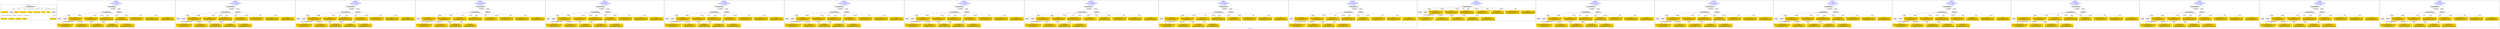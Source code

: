 digraph n0 {
fontcolor="blue"
remincross="true"
label="s02-dma.csv"
subgraph cluster_0 {
label="1-correct model"
n2[style="filled",color="white",fillcolor="lightgray",label="CulturalHeritageObject1"];
n3[shape="plaintext",style="filled",fillcolor="gold",label="Object Earliest Date"];
n4[style="filled",color="white",fillcolor="lightgray",label="Person1"];
n5[shape="plaintext",style="filled",fillcolor="gold",label="dimensions"];
n6[shape="plaintext",style="filled",fillcolor="gold",label="Object Facet Value 1"];
n7[shape="plaintext",style="filled",fillcolor="gold",label="Object Rights"];
n8[shape="plaintext",style="filled",fillcolor="gold",label="Object Link Source"];
n9[shape="plaintext",style="filled",fillcolor="gold",label="Object Title"];
n10[shape="plaintext",style="filled",fillcolor="gold",label="Object ID"];
n11[style="filled",color="white",fillcolor="lightgray",label="Concept1"];
n12[shape="plaintext",style="filled",fillcolor="gold",label="Artist Nationality"];
n13[shape="plaintext",style="filled",fillcolor="gold",label="Artist Birth Date"];
n14[shape="plaintext",style="filled",fillcolor="gold",label="Artist Death Date"];
n15[shape="plaintext",style="filled",fillcolor="gold",label="Artist Name"];
n16[shape="plaintext",style="filled",fillcolor="gold",label="Object Work Type"];
}
subgraph cluster_1 {
label="candidate 0\nlink coherence:1.0\nnode coherence:1.0\nconfidence:0.5323100510236711\nmapping score:0.6218811281190014\ncost:15.99982\n-precision:0.62-recall:0.71"
n18[style="filled",color="white",fillcolor="lightgray",label="CulturalHeritageObject1"];
n19[style="filled",color="white",fillcolor="lightgray",label="Person1"];
n20[style="filled",color="white",fillcolor="lightgray",label="Concept1"];
n21[style="filled",color="white",fillcolor="lightgray",label="EuropeanaAggregation1"];
n22[style="filled",color="white",fillcolor="lightgray",label="WebResource1"];
n23[shape="plaintext",style="filled",fillcolor="gold",label="Artist Nationality\n[Person,countryAssociatedWithThePerson,0.749]\n[CulturalHeritageObject,provenance,0.101]\n[Concept,prefLabel,0.087]\n[CulturalHeritageObject,title,0.063]"];
n24[shape="plaintext",style="filled",fillcolor="gold",label="Object Rights\n[CulturalHeritageObject,provenance,0.573]\n[CulturalHeritageObject,description,0.18]\n[Document,classLink,0.14]\n[Person,biographicalInformation,0.107]"];
n25[shape="plaintext",style="filled",fillcolor="gold",label="Artist Name\n[Person,nameOfThePerson,0.457]\n[Document,classLink,0.304]\n[CulturalHeritageObject,description,0.129]\n[WebResource,classLink,0.11]"];
n26[shape="plaintext",style="filled",fillcolor="gold",label="Artist Death Date\n[Person,dateOfDeath,0.483]\n[CulturalHeritageObject,created,0.263]\n[Person,dateOfBirth,0.202]\n[CulturalHeritageObject,provenance,0.053]"];
n27[shape="plaintext",style="filled",fillcolor="gold",label="Object Title\n[CulturalHeritageObject,description,0.414]\n[Person,biographicalInformation,0.243]\n[CulturalHeritageObject,title,0.226]\n[Document,classLink,0.117]"];
n28[shape="plaintext",style="filled",fillcolor="gold",label="Object Facet Value 1\n[CulturalHeritageObject,medium,0.871]\n[CulturalHeritageObject,provenance,0.051]\n[CulturalHeritageObject,description,0.042]\n[Person,biographicalInformation,0.036]"];
n29[shape="plaintext",style="filled",fillcolor="gold",label="Artist Birth Date\n[Person,dateOfBirth,0.483]\n[Person,dateOfDeath,0.321]\n[CulturalHeritageObject,created,0.154]\n[Person,biographicalInformation,0.041]"];
n30[shape="plaintext",style="filled",fillcolor="gold",label="Object Earliest Date\n[Person,dateOfDeath,0.353]\n[Person,dateOfBirth,0.342]\n[CulturalHeritageObject,created,0.261]\n[Person,biographicalInformation,0.044]"];
n31[shape="plaintext",style="filled",fillcolor="gold",label="Object Link Source\n[CulturalHeritageObject,provenance,0.452]\n[CulturalHeritageObject,rightsHolder,0.22]\n[Document,classLink,0.173]\n[CulturalHeritageObject,description,0.155]"];
n32[shape="plaintext",style="filled",fillcolor="gold",label="Object Work Type\n[Person,biographicalInformation,0.414]\n[Concept,prefLabel,0.27]\n[CulturalHeritageObject,description,0.191]\n[CulturalHeritageObject,provenance,0.125]"];
n33[shape="plaintext",style="filled",fillcolor="gold",label="Object ID\n[WebResource,classLink,0.576]\n[Person,biographicalInformation,0.241]\n[Person,nameOfThePerson,0.096]\n[CulturalHeritageObject,provenance,0.087]"];
n34[shape="plaintext",style="filled",fillcolor="gold",label="dimensions\n[CulturalHeritageObject,extent,0.799]\n[CulturalHeritageObject,provenance,0.095]\n[CulturalHeritageObject,description,0.062]\n[Person,nameOfThePerson,0.044]"];
}
subgraph cluster_2 {
label="candidate 1\nlink coherence:1.0\nnode coherence:1.0\nconfidence:0.5216579699906343\nmapping score:0.6183304344413225\ncost:15.99982\n-precision:0.5-recall:0.57"
n36[style="filled",color="white",fillcolor="lightgray",label="CulturalHeritageObject1"];
n37[style="filled",color="white",fillcolor="lightgray",label="Person1"];
n38[style="filled",color="white",fillcolor="lightgray",label="Concept1"];
n39[style="filled",color="white",fillcolor="lightgray",label="EuropeanaAggregation1"];
n40[style="filled",color="white",fillcolor="lightgray",label="WebResource1"];
n41[shape="plaintext",style="filled",fillcolor="gold",label="Artist Nationality\n[Person,countryAssociatedWithThePerson,0.749]\n[CulturalHeritageObject,provenance,0.101]\n[Concept,prefLabel,0.087]\n[CulturalHeritageObject,title,0.063]"];
n42[shape="plaintext",style="filled",fillcolor="gold",label="Object Rights\n[CulturalHeritageObject,provenance,0.573]\n[CulturalHeritageObject,description,0.18]\n[Document,classLink,0.14]\n[Person,biographicalInformation,0.107]"];
n43[shape="plaintext",style="filled",fillcolor="gold",label="Artist Name\n[Person,nameOfThePerson,0.457]\n[Document,classLink,0.304]\n[CulturalHeritageObject,description,0.129]\n[WebResource,classLink,0.11]"];
n44[shape="plaintext",style="filled",fillcolor="gold",label="Object Earliest Date\n[Person,dateOfDeath,0.353]\n[Person,dateOfBirth,0.342]\n[CulturalHeritageObject,created,0.261]\n[Person,biographicalInformation,0.044]"];
n45[shape="plaintext",style="filled",fillcolor="gold",label="Object Title\n[CulturalHeritageObject,description,0.414]\n[Person,biographicalInformation,0.243]\n[CulturalHeritageObject,title,0.226]\n[Document,classLink,0.117]"];
n46[shape="plaintext",style="filled",fillcolor="gold",label="Object Facet Value 1\n[CulturalHeritageObject,medium,0.871]\n[CulturalHeritageObject,provenance,0.051]\n[CulturalHeritageObject,description,0.042]\n[Person,biographicalInformation,0.036]"];
n47[shape="plaintext",style="filled",fillcolor="gold",label="Artist Birth Date\n[Person,dateOfBirth,0.483]\n[Person,dateOfDeath,0.321]\n[CulturalHeritageObject,created,0.154]\n[Person,biographicalInformation,0.041]"];
n48[shape="plaintext",style="filled",fillcolor="gold",label="Artist Death Date\n[Person,dateOfDeath,0.483]\n[CulturalHeritageObject,created,0.263]\n[Person,dateOfBirth,0.202]\n[CulturalHeritageObject,provenance,0.053]"];
n49[shape="plaintext",style="filled",fillcolor="gold",label="Object Link Source\n[CulturalHeritageObject,provenance,0.452]\n[CulturalHeritageObject,rightsHolder,0.22]\n[Document,classLink,0.173]\n[CulturalHeritageObject,description,0.155]"];
n50[shape="plaintext",style="filled",fillcolor="gold",label="Object Work Type\n[Person,biographicalInformation,0.414]\n[Concept,prefLabel,0.27]\n[CulturalHeritageObject,description,0.191]\n[CulturalHeritageObject,provenance,0.125]"];
n51[shape="plaintext",style="filled",fillcolor="gold",label="Object ID\n[WebResource,classLink,0.576]\n[Person,biographicalInformation,0.241]\n[Person,nameOfThePerson,0.096]\n[CulturalHeritageObject,provenance,0.087]"];
n52[shape="plaintext",style="filled",fillcolor="gold",label="dimensions\n[CulturalHeritageObject,extent,0.799]\n[CulturalHeritageObject,provenance,0.095]\n[CulturalHeritageObject,description,0.062]\n[Person,nameOfThePerson,0.044]"];
}
subgraph cluster_3 {
label="candidate 10\nlink coherence:1.0\nnode coherence:1.0\nconfidence:0.5059992767401066\nmapping score:0.61311087002448\ncost:15.99987\n-precision:0.62-recall:0.71"
n54[style="filled",color="white",fillcolor="lightgray",label="CulturalHeritageObject1"];
n55[style="filled",color="white",fillcolor="lightgray",label="Person1"];
n56[style="filled",color="white",fillcolor="lightgray",label="Concept1"];
n57[style="filled",color="white",fillcolor="lightgray",label="EuropeanaAggregation1"];
n58[style="filled",color="white",fillcolor="lightgray",label="WebResource2"];
n59[shape="plaintext",style="filled",fillcolor="gold",label="Artist Nationality\n[Person,countryAssociatedWithThePerson,0.749]\n[CulturalHeritageObject,provenance,0.101]\n[Concept,prefLabel,0.087]\n[CulturalHeritageObject,title,0.063]"];
n60[shape="plaintext",style="filled",fillcolor="gold",label="Object Rights\n[CulturalHeritageObject,provenance,0.573]\n[CulturalHeritageObject,description,0.18]\n[Document,classLink,0.14]\n[Person,biographicalInformation,0.107]"];
n61[shape="plaintext",style="filled",fillcolor="gold",label="Object Title\n[CulturalHeritageObject,description,0.414]\n[Person,biographicalInformation,0.243]\n[CulturalHeritageObject,title,0.226]\n[Document,classLink,0.117]"];
n62[shape="plaintext",style="filled",fillcolor="gold",label="Artist Name\n[Person,nameOfThePerson,0.457]\n[Document,classLink,0.304]\n[CulturalHeritageObject,description,0.129]\n[WebResource,classLink,0.11]"];
n63[shape="plaintext",style="filled",fillcolor="gold",label="Object Earliest Date\n[Person,dateOfDeath,0.353]\n[Person,dateOfBirth,0.342]\n[CulturalHeritageObject,created,0.261]\n[Person,biographicalInformation,0.044]"];
n64[shape="plaintext",style="filled",fillcolor="gold",label="Object Facet Value 1\n[CulturalHeritageObject,medium,0.871]\n[CulturalHeritageObject,provenance,0.051]\n[CulturalHeritageObject,description,0.042]\n[Person,biographicalInformation,0.036]"];
n65[shape="plaintext",style="filled",fillcolor="gold",label="Artist Birth Date\n[Person,dateOfBirth,0.483]\n[Person,dateOfDeath,0.321]\n[CulturalHeritageObject,created,0.154]\n[Person,biographicalInformation,0.041]"];
n66[shape="plaintext",style="filled",fillcolor="gold",label="Artist Death Date\n[Person,dateOfDeath,0.483]\n[CulturalHeritageObject,created,0.263]\n[Person,dateOfBirth,0.202]\n[CulturalHeritageObject,provenance,0.053]"];
n67[shape="plaintext",style="filled",fillcolor="gold",label="Object Link Source\n[CulturalHeritageObject,provenance,0.452]\n[CulturalHeritageObject,rightsHolder,0.22]\n[Document,classLink,0.173]\n[CulturalHeritageObject,description,0.155]"];
n68[shape="plaintext",style="filled",fillcolor="gold",label="Object Work Type\n[Person,biographicalInformation,0.414]\n[Concept,prefLabel,0.27]\n[CulturalHeritageObject,description,0.191]\n[CulturalHeritageObject,provenance,0.125]"];
n69[shape="plaintext",style="filled",fillcolor="gold",label="Object ID\n[WebResource,classLink,0.576]\n[Person,biographicalInformation,0.241]\n[Person,nameOfThePerson,0.096]\n[CulturalHeritageObject,provenance,0.087]"];
n70[shape="plaintext",style="filled",fillcolor="gold",label="dimensions\n[CulturalHeritageObject,extent,0.799]\n[CulturalHeritageObject,provenance,0.095]\n[CulturalHeritageObject,description,0.062]\n[Person,nameOfThePerson,0.044]"];
}
subgraph cluster_4 {
label="candidate 11\nlink coherence:1.0\nnode coherence:1.0\nconfidence:0.49941127813815495\nmapping score:0.624803759379385\ncost:14.99984\n-precision:0.53-recall:0.57"
n72[style="filled",color="white",fillcolor="lightgray",label="CulturalHeritageObject1"];
n73[style="filled",color="white",fillcolor="lightgray",label="Person1"];
n74[style="filled",color="white",fillcolor="lightgray",label="EuropeanaAggregation1"];
n75[style="filled",color="white",fillcolor="lightgray",label="WebResource1"];
n76[shape="plaintext",style="filled",fillcolor="gold",label="Artist Nationality\n[Person,countryAssociatedWithThePerson,0.749]\n[CulturalHeritageObject,provenance,0.101]\n[Concept,prefLabel,0.087]\n[CulturalHeritageObject,title,0.063]"];
n77[shape="plaintext",style="filled",fillcolor="gold",label="Object Rights\n[CulturalHeritageObject,provenance,0.573]\n[CulturalHeritageObject,description,0.18]\n[Document,classLink,0.14]\n[Person,biographicalInformation,0.107]"];
n78[shape="plaintext",style="filled",fillcolor="gold",label="Object Title\n[CulturalHeritageObject,description,0.414]\n[Person,biographicalInformation,0.243]\n[CulturalHeritageObject,title,0.226]\n[Document,classLink,0.117]"];
n79[shape="plaintext",style="filled",fillcolor="gold",label="Artist Name\n[Person,nameOfThePerson,0.457]\n[Document,classLink,0.304]\n[CulturalHeritageObject,description,0.129]\n[WebResource,classLink,0.11]"];
n80[shape="plaintext",style="filled",fillcolor="gold",label="Object Earliest Date\n[Person,dateOfDeath,0.353]\n[Person,dateOfBirth,0.342]\n[CulturalHeritageObject,created,0.261]\n[Person,biographicalInformation,0.044]"];
n81[shape="plaintext",style="filled",fillcolor="gold",label="Object Work Type\n[Person,biographicalInformation,0.414]\n[Concept,prefLabel,0.27]\n[CulturalHeritageObject,description,0.191]\n[CulturalHeritageObject,provenance,0.125]"];
n82[shape="plaintext",style="filled",fillcolor="gold",label="Object Facet Value 1\n[CulturalHeritageObject,medium,0.871]\n[CulturalHeritageObject,provenance,0.051]\n[CulturalHeritageObject,description,0.042]\n[Person,biographicalInformation,0.036]"];
n83[shape="plaintext",style="filled",fillcolor="gold",label="Artist Birth Date\n[Person,dateOfBirth,0.483]\n[Person,dateOfDeath,0.321]\n[CulturalHeritageObject,created,0.154]\n[Person,biographicalInformation,0.041]"];
n84[shape="plaintext",style="filled",fillcolor="gold",label="Artist Death Date\n[Person,dateOfDeath,0.483]\n[CulturalHeritageObject,created,0.263]\n[Person,dateOfBirth,0.202]\n[CulturalHeritageObject,provenance,0.053]"];
n85[shape="plaintext",style="filled",fillcolor="gold",label="Object Link Source\n[CulturalHeritageObject,provenance,0.452]\n[CulturalHeritageObject,rightsHolder,0.22]\n[Document,classLink,0.173]\n[CulturalHeritageObject,description,0.155]"];
n86[shape="plaintext",style="filled",fillcolor="gold",label="Object ID\n[WebResource,classLink,0.576]\n[Person,biographicalInformation,0.241]\n[Person,nameOfThePerson,0.096]\n[CulturalHeritageObject,provenance,0.087]"];
n87[shape="plaintext",style="filled",fillcolor="gold",label="dimensions\n[CulturalHeritageObject,extent,0.799]\n[CulturalHeritageObject,provenance,0.095]\n[CulturalHeritageObject,description,0.062]\n[Person,nameOfThePerson,0.044]"];
}
subgraph cluster_5 {
label="candidate 12\nlink coherence:1.0\nnode coherence:1.0\nconfidence:0.4953690079727658\nmapping score:0.609567447102033\ncost:15.99982\n-precision:0.5-recall:0.57"
n89[style="filled",color="white",fillcolor="lightgray",label="CulturalHeritageObject1"];
n90[style="filled",color="white",fillcolor="lightgray",label="Person1"];
n91[style="filled",color="white",fillcolor="lightgray",label="Concept1"];
n92[style="filled",color="white",fillcolor="lightgray",label="EuropeanaAggregation1"];
n93[style="filled",color="white",fillcolor="lightgray",label="WebResource1"];
n94[shape="plaintext",style="filled",fillcolor="gold",label="Artist Nationality\n[Person,countryAssociatedWithThePerson,0.749]\n[CulturalHeritageObject,provenance,0.101]\n[Concept,prefLabel,0.087]\n[CulturalHeritageObject,title,0.063]"];
n95[shape="plaintext",style="filled",fillcolor="gold",label="Object Rights\n[CulturalHeritageObject,provenance,0.573]\n[CulturalHeritageObject,description,0.18]\n[Document,classLink,0.14]\n[Person,biographicalInformation,0.107]"];
n96[shape="plaintext",style="filled",fillcolor="gold",label="Artist Name\n[Person,nameOfThePerson,0.457]\n[Document,classLink,0.304]\n[CulturalHeritageObject,description,0.129]\n[WebResource,classLink,0.11]"];
n97[shape="plaintext",style="filled",fillcolor="gold",label="Artist Birth Date\n[Person,dateOfBirth,0.483]\n[Person,dateOfDeath,0.321]\n[CulturalHeritageObject,created,0.154]\n[Person,biographicalInformation,0.041]"];
n98[shape="plaintext",style="filled",fillcolor="gold",label="Artist Death Date\n[Person,dateOfDeath,0.483]\n[CulturalHeritageObject,created,0.263]\n[Person,dateOfBirth,0.202]\n[CulturalHeritageObject,provenance,0.053]"];
n99[shape="plaintext",style="filled",fillcolor="gold",label="Object Title\n[CulturalHeritageObject,description,0.414]\n[Person,biographicalInformation,0.243]\n[CulturalHeritageObject,title,0.226]\n[Document,classLink,0.117]"];
n100[shape="plaintext",style="filled",fillcolor="gold",label="Object Facet Value 1\n[CulturalHeritageObject,medium,0.871]\n[CulturalHeritageObject,provenance,0.051]\n[CulturalHeritageObject,description,0.042]\n[Person,biographicalInformation,0.036]"];
n101[shape="plaintext",style="filled",fillcolor="gold",label="Object Earliest Date\n[Person,dateOfDeath,0.353]\n[Person,dateOfBirth,0.342]\n[CulturalHeritageObject,created,0.261]\n[Person,biographicalInformation,0.044]"];
n102[shape="plaintext",style="filled",fillcolor="gold",label="Object Link Source\n[CulturalHeritageObject,provenance,0.452]\n[CulturalHeritageObject,rightsHolder,0.22]\n[Document,classLink,0.173]\n[CulturalHeritageObject,description,0.155]"];
n103[shape="plaintext",style="filled",fillcolor="gold",label="Object Work Type\n[Person,biographicalInformation,0.414]\n[Concept,prefLabel,0.27]\n[CulturalHeritageObject,description,0.191]\n[CulturalHeritageObject,provenance,0.125]"];
n104[shape="plaintext",style="filled",fillcolor="gold",label="Object ID\n[WebResource,classLink,0.576]\n[Person,biographicalInformation,0.241]\n[Person,nameOfThePerson,0.096]\n[CulturalHeritageObject,provenance,0.087]"];
n105[shape="plaintext",style="filled",fillcolor="gold",label="dimensions\n[CulturalHeritageObject,extent,0.799]\n[CulturalHeritageObject,provenance,0.095]\n[CulturalHeritageObject,description,0.062]\n[Person,nameOfThePerson,0.044]"];
}
subgraph cluster_6 {
label="candidate 13\nlink coherence:1.0\nnode coherence:1.0\nconfidence:0.4915731546344459\nmapping score:0.6083021626559264\ncost:15.99982\n-precision:0.5-recall:0.57"
n107[style="filled",color="white",fillcolor="lightgray",label="CulturalHeritageObject1"];
n108[style="filled",color="white",fillcolor="lightgray",label="Person1"];
n109[style="filled",color="white",fillcolor="lightgray",label="Concept1"];
n110[style="filled",color="white",fillcolor="lightgray",label="EuropeanaAggregation1"];
n111[style="filled",color="white",fillcolor="lightgray",label="WebResource1"];
n112[shape="plaintext",style="filled",fillcolor="gold",label="Artist Nationality\n[Person,countryAssociatedWithThePerson,0.749]\n[CulturalHeritageObject,provenance,0.101]\n[Concept,prefLabel,0.087]\n[CulturalHeritageObject,title,0.063]"];
n113[shape="plaintext",style="filled",fillcolor="gold",label="Object Rights\n[CulturalHeritageObject,provenance,0.573]\n[CulturalHeritageObject,description,0.18]\n[Document,classLink,0.14]\n[Person,biographicalInformation,0.107]"];
n114[shape="plaintext",style="filled",fillcolor="gold",label="Object Title\n[CulturalHeritageObject,description,0.414]\n[Person,biographicalInformation,0.243]\n[CulturalHeritageObject,title,0.226]\n[Document,classLink,0.117]"];
n115[shape="plaintext",style="filled",fillcolor="gold",label="Artist Name\n[Person,nameOfThePerson,0.457]\n[Document,classLink,0.304]\n[CulturalHeritageObject,description,0.129]\n[WebResource,classLink,0.11]"];
n116[shape="plaintext",style="filled",fillcolor="gold",label="Artist Birth Date\n[Person,dateOfBirth,0.483]\n[Person,dateOfDeath,0.321]\n[CulturalHeritageObject,created,0.154]\n[Person,biographicalInformation,0.041]"];
n117[shape="plaintext",style="filled",fillcolor="gold",label="Object Earliest Date\n[Person,dateOfDeath,0.353]\n[Person,dateOfBirth,0.342]\n[CulturalHeritageObject,created,0.261]\n[Person,biographicalInformation,0.044]"];
n118[shape="plaintext",style="filled",fillcolor="gold",label="Object Facet Value 1\n[CulturalHeritageObject,medium,0.871]\n[CulturalHeritageObject,provenance,0.051]\n[CulturalHeritageObject,description,0.042]\n[Person,biographicalInformation,0.036]"];
n119[shape="plaintext",style="filled",fillcolor="gold",label="Artist Death Date\n[Person,dateOfDeath,0.483]\n[CulturalHeritageObject,created,0.263]\n[Person,dateOfBirth,0.202]\n[CulturalHeritageObject,provenance,0.053]"];
n120[shape="plaintext",style="filled",fillcolor="gold",label="Object Link Source\n[CulturalHeritageObject,provenance,0.452]\n[CulturalHeritageObject,rightsHolder,0.22]\n[Document,classLink,0.173]\n[CulturalHeritageObject,description,0.155]"];
n121[shape="plaintext",style="filled",fillcolor="gold",label="Object Work Type\n[Person,biographicalInformation,0.414]\n[Concept,prefLabel,0.27]\n[CulturalHeritageObject,description,0.191]\n[CulturalHeritageObject,provenance,0.125]"];
n122[shape="plaintext",style="filled",fillcolor="gold",label="Object ID\n[WebResource,classLink,0.576]\n[Person,biographicalInformation,0.241]\n[Person,nameOfThePerson,0.096]\n[CulturalHeritageObject,provenance,0.087]"];
n123[shape="plaintext",style="filled",fillcolor="gold",label="dimensions\n[CulturalHeritageObject,extent,0.799]\n[CulturalHeritageObject,provenance,0.095]\n[CulturalHeritageObject,description,0.062]\n[Person,nameOfThePerson,0.044]"];
}
subgraph cluster_7 {
label="candidate 14\nlink coherence:1.0\nnode coherence:1.0\nconfidence:0.4915731546344459\nmapping score:0.6083021626559264\ncost:15.99983\n-precision:0.56-recall:0.64"
n125[style="filled",color="white",fillcolor="lightgray",label="CulturalHeritageObject1"];
n126[style="filled",color="white",fillcolor="lightgray",label="Person1"];
n127[style="filled",color="white",fillcolor="lightgray",label="Concept1"];
n128[style="filled",color="white",fillcolor="lightgray",label="EuropeanaAggregation1"];
n129[style="filled",color="white",fillcolor="lightgray",label="WebResource1"];
n130[shape="plaintext",style="filled",fillcolor="gold",label="Artist Nationality\n[Person,countryAssociatedWithThePerson,0.749]\n[CulturalHeritageObject,provenance,0.101]\n[Concept,prefLabel,0.087]\n[CulturalHeritageObject,title,0.063]"];
n131[shape="plaintext",style="filled",fillcolor="gold",label="Object Rights\n[CulturalHeritageObject,provenance,0.573]\n[CulturalHeritageObject,description,0.18]\n[Document,classLink,0.14]\n[Person,biographicalInformation,0.107]"];
n132[shape="plaintext",style="filled",fillcolor="gold",label="Object Title\n[CulturalHeritageObject,description,0.414]\n[Person,biographicalInformation,0.243]\n[CulturalHeritageObject,title,0.226]\n[Document,classLink,0.117]"];
n133[shape="plaintext",style="filled",fillcolor="gold",label="Artist Name\n[Person,nameOfThePerson,0.457]\n[Document,classLink,0.304]\n[CulturalHeritageObject,description,0.129]\n[WebResource,classLink,0.11]"];
n134[shape="plaintext",style="filled",fillcolor="gold",label="Artist Birth Date\n[Person,dateOfBirth,0.483]\n[Person,dateOfDeath,0.321]\n[CulturalHeritageObject,created,0.154]\n[Person,biographicalInformation,0.041]"];
n135[shape="plaintext",style="filled",fillcolor="gold",label="Object Earliest Date\n[Person,dateOfDeath,0.353]\n[Person,dateOfBirth,0.342]\n[CulturalHeritageObject,created,0.261]\n[Person,biographicalInformation,0.044]"];
n136[shape="plaintext",style="filled",fillcolor="gold",label="Object Facet Value 1\n[CulturalHeritageObject,medium,0.871]\n[CulturalHeritageObject,provenance,0.051]\n[CulturalHeritageObject,description,0.042]\n[Person,biographicalInformation,0.036]"];
n137[shape="plaintext",style="filled",fillcolor="gold",label="Artist Death Date\n[Person,dateOfDeath,0.483]\n[CulturalHeritageObject,created,0.263]\n[Person,dateOfBirth,0.202]\n[CulturalHeritageObject,provenance,0.053]"];
n138[shape="plaintext",style="filled",fillcolor="gold",label="Object Link Source\n[CulturalHeritageObject,provenance,0.452]\n[CulturalHeritageObject,rightsHolder,0.22]\n[Document,classLink,0.173]\n[CulturalHeritageObject,description,0.155]"];
n139[shape="plaintext",style="filled",fillcolor="gold",label="Object Work Type\n[Person,biographicalInformation,0.414]\n[Concept,prefLabel,0.27]\n[CulturalHeritageObject,description,0.191]\n[CulturalHeritageObject,provenance,0.125]"];
n140[shape="plaintext",style="filled",fillcolor="gold",label="Object ID\n[WebResource,classLink,0.576]\n[Person,biographicalInformation,0.241]\n[Person,nameOfThePerson,0.096]\n[CulturalHeritageObject,provenance,0.087]"];
n141[shape="plaintext",style="filled",fillcolor="gold",label="dimensions\n[CulturalHeritageObject,extent,0.799]\n[CulturalHeritageObject,provenance,0.095]\n[CulturalHeritageObject,description,0.062]\n[Person,nameOfThePerson,0.044]"];
}
subgraph cluster_8 {
label="candidate 15\nlink coherence:1.0\nnode coherence:1.0\nconfidence:0.4915731546344459\nmapping score:0.6083021626559264\ncost:15.99987\n-precision:0.56-recall:0.64"
n143[style="filled",color="white",fillcolor="lightgray",label="CulturalHeritageObject1"];
n144[style="filled",color="white",fillcolor="lightgray",label="Person1"];
n145[style="filled",color="white",fillcolor="lightgray",label="Concept1"];
n146[style="filled",color="white",fillcolor="lightgray",label="EuropeanaAggregation1"];
n147[style="filled",color="white",fillcolor="lightgray",label="WebResource2"];
n148[shape="plaintext",style="filled",fillcolor="gold",label="Artist Nationality\n[Person,countryAssociatedWithThePerson,0.749]\n[CulturalHeritageObject,provenance,0.101]\n[Concept,prefLabel,0.087]\n[CulturalHeritageObject,title,0.063]"];
n149[shape="plaintext",style="filled",fillcolor="gold",label="Object Rights\n[CulturalHeritageObject,provenance,0.573]\n[CulturalHeritageObject,description,0.18]\n[Document,classLink,0.14]\n[Person,biographicalInformation,0.107]"];
n150[shape="plaintext",style="filled",fillcolor="gold",label="Object Title\n[CulturalHeritageObject,description,0.414]\n[Person,biographicalInformation,0.243]\n[CulturalHeritageObject,title,0.226]\n[Document,classLink,0.117]"];
n151[shape="plaintext",style="filled",fillcolor="gold",label="Artist Name\n[Person,nameOfThePerson,0.457]\n[Document,classLink,0.304]\n[CulturalHeritageObject,description,0.129]\n[WebResource,classLink,0.11]"];
n152[shape="plaintext",style="filled",fillcolor="gold",label="Artist Birth Date\n[Person,dateOfBirth,0.483]\n[Person,dateOfDeath,0.321]\n[CulturalHeritageObject,created,0.154]\n[Person,biographicalInformation,0.041]"];
n153[shape="plaintext",style="filled",fillcolor="gold",label="Object Earliest Date\n[Person,dateOfDeath,0.353]\n[Person,dateOfBirth,0.342]\n[CulturalHeritageObject,created,0.261]\n[Person,biographicalInformation,0.044]"];
n154[shape="plaintext",style="filled",fillcolor="gold",label="Object Facet Value 1\n[CulturalHeritageObject,medium,0.871]\n[CulturalHeritageObject,provenance,0.051]\n[CulturalHeritageObject,description,0.042]\n[Person,biographicalInformation,0.036]"];
n155[shape="plaintext",style="filled",fillcolor="gold",label="Artist Death Date\n[Person,dateOfDeath,0.483]\n[CulturalHeritageObject,created,0.263]\n[Person,dateOfBirth,0.202]\n[CulturalHeritageObject,provenance,0.053]"];
n156[shape="plaintext",style="filled",fillcolor="gold",label="Object Link Source\n[CulturalHeritageObject,provenance,0.452]\n[CulturalHeritageObject,rightsHolder,0.22]\n[Document,classLink,0.173]\n[CulturalHeritageObject,description,0.155]"];
n157[shape="plaintext",style="filled",fillcolor="gold",label="Object Work Type\n[Person,biographicalInformation,0.414]\n[Concept,prefLabel,0.27]\n[CulturalHeritageObject,description,0.191]\n[CulturalHeritageObject,provenance,0.125]"];
n158[shape="plaintext",style="filled",fillcolor="gold",label="Object ID\n[WebResource,classLink,0.576]\n[Person,biographicalInformation,0.241]\n[Person,nameOfThePerson,0.096]\n[CulturalHeritageObject,provenance,0.087]"];
n159[shape="plaintext",style="filled",fillcolor="gold",label="dimensions\n[CulturalHeritageObject,extent,0.799]\n[CulturalHeritageObject,provenance,0.095]\n[CulturalHeritageObject,description,0.062]\n[Person,nameOfThePerson,0.044]"];
}
subgraph cluster_9 {
label="candidate 16\nlink coherence:1.0\nnode coherence:1.0\nconfidence:0.4893041986123455\nmapping score:0.6075458439818929\ncost:15.99982\n-precision:0.62-recall:0.71"
n161[style="filled",color="white",fillcolor="lightgray",label="CulturalHeritageObject1"];
n162[style="filled",color="white",fillcolor="lightgray",label="Person1"];
n163[style="filled",color="white",fillcolor="lightgray",label="Concept1"];
n164[style="filled",color="white",fillcolor="lightgray",label="EuropeanaAggregation1"];
n165[style="filled",color="white",fillcolor="lightgray",label="WebResource1"];
n166[shape="plaintext",style="filled",fillcolor="gold",label="Artist Nationality\n[Person,countryAssociatedWithThePerson,0.749]\n[CulturalHeritageObject,provenance,0.101]\n[Concept,prefLabel,0.087]\n[CulturalHeritageObject,title,0.063]"];
n167[shape="plaintext",style="filled",fillcolor="gold",label="Object Rights\n[CulturalHeritageObject,provenance,0.573]\n[CulturalHeritageObject,description,0.18]\n[Document,classLink,0.14]\n[Person,biographicalInformation,0.107]"];
n168[shape="plaintext",style="filled",fillcolor="gold",label="Object Title\n[CulturalHeritageObject,description,0.414]\n[Person,biographicalInformation,0.243]\n[CulturalHeritageObject,title,0.226]\n[Document,classLink,0.117]"];
n169[shape="plaintext",style="filled",fillcolor="gold",label="Artist Death Date\n[Person,dateOfDeath,0.483]\n[CulturalHeritageObject,created,0.263]\n[Person,dateOfBirth,0.202]\n[CulturalHeritageObject,provenance,0.053]"];
n170[shape="plaintext",style="filled",fillcolor="gold",label="Object Facet Value 1\n[CulturalHeritageObject,medium,0.871]\n[CulturalHeritageObject,provenance,0.051]\n[CulturalHeritageObject,description,0.042]\n[Person,biographicalInformation,0.036]"];
n171[shape="plaintext",style="filled",fillcolor="gold",label="Artist Birth Date\n[Person,dateOfBirth,0.483]\n[Person,dateOfDeath,0.321]\n[CulturalHeritageObject,created,0.154]\n[Person,biographicalInformation,0.041]"];
n172[shape="plaintext",style="filled",fillcolor="gold",label="Artist Name\n[Person,nameOfThePerson,0.457]\n[Document,classLink,0.304]\n[CulturalHeritageObject,description,0.129]\n[WebResource,classLink,0.11]"];
n173[shape="plaintext",style="filled",fillcolor="gold",label="Object Earliest Date\n[Person,dateOfDeath,0.353]\n[Person,dateOfBirth,0.342]\n[CulturalHeritageObject,created,0.261]\n[Person,biographicalInformation,0.044]"];
n174[shape="plaintext",style="filled",fillcolor="gold",label="Object Link Source\n[CulturalHeritageObject,provenance,0.452]\n[CulturalHeritageObject,rightsHolder,0.22]\n[Document,classLink,0.173]\n[CulturalHeritageObject,description,0.155]"];
n175[shape="plaintext",style="filled",fillcolor="gold",label="Object Work Type\n[Person,biographicalInformation,0.414]\n[Concept,prefLabel,0.27]\n[CulturalHeritageObject,description,0.191]\n[CulturalHeritageObject,provenance,0.125]"];
n176[shape="plaintext",style="filled",fillcolor="gold",label="Object ID\n[WebResource,classLink,0.576]\n[Person,biographicalInformation,0.241]\n[Person,nameOfThePerson,0.096]\n[CulturalHeritageObject,provenance,0.087]"];
n177[shape="plaintext",style="filled",fillcolor="gold",label="dimensions\n[CulturalHeritageObject,extent,0.799]\n[CulturalHeritageObject,provenance,0.095]\n[CulturalHeritageObject,description,0.062]\n[Person,nameOfThePerson,0.044]"];
}
subgraph cluster_10 {
label="candidate 17\nlink coherence:1.0\nnode coherence:1.0\nconfidence:0.4849851560324942\nmapping score:0.6199950520108314\ncost:14.99984\n-precision:0.47-recall:0.5"
n179[style="filled",color="white",fillcolor="lightgray",label="CulturalHeritageObject1"];
n180[style="filled",color="white",fillcolor="lightgray",label="Person1"];
n181[style="filled",color="white",fillcolor="lightgray",label="EuropeanaAggregation1"];
n182[style="filled",color="white",fillcolor="lightgray",label="WebResource1"];
n183[shape="plaintext",style="filled",fillcolor="gold",label="Artist Nationality\n[Person,countryAssociatedWithThePerson,0.749]\n[CulturalHeritageObject,provenance,0.101]\n[Concept,prefLabel,0.087]\n[CulturalHeritageObject,title,0.063]"];
n184[shape="plaintext",style="filled",fillcolor="gold",label="Object Rights\n[CulturalHeritageObject,provenance,0.573]\n[CulturalHeritageObject,description,0.18]\n[Document,classLink,0.14]\n[Person,biographicalInformation,0.107]"];
n185[shape="plaintext",style="filled",fillcolor="gold",label="Object Title\n[CulturalHeritageObject,description,0.414]\n[Person,biographicalInformation,0.243]\n[CulturalHeritageObject,title,0.226]\n[Document,classLink,0.117]"];
n186[shape="plaintext",style="filled",fillcolor="gold",label="Artist Name\n[Person,nameOfThePerson,0.457]\n[Document,classLink,0.304]\n[CulturalHeritageObject,description,0.129]\n[WebResource,classLink,0.11]"];
n187[shape="plaintext",style="filled",fillcolor="gold",label="Artist Birth Date\n[Person,dateOfBirth,0.483]\n[Person,dateOfDeath,0.321]\n[CulturalHeritageObject,created,0.154]\n[Person,biographicalInformation,0.041]"];
n188[shape="plaintext",style="filled",fillcolor="gold",label="Object Work Type\n[Person,biographicalInformation,0.414]\n[Concept,prefLabel,0.27]\n[CulturalHeritageObject,description,0.191]\n[CulturalHeritageObject,provenance,0.125]"];
n189[shape="plaintext",style="filled",fillcolor="gold",label="Object Earliest Date\n[Person,dateOfDeath,0.353]\n[Person,dateOfBirth,0.342]\n[CulturalHeritageObject,created,0.261]\n[Person,biographicalInformation,0.044]"];
n190[shape="plaintext",style="filled",fillcolor="gold",label="Object Facet Value 1\n[CulturalHeritageObject,medium,0.871]\n[CulturalHeritageObject,provenance,0.051]\n[CulturalHeritageObject,description,0.042]\n[Person,biographicalInformation,0.036]"];
n191[shape="plaintext",style="filled",fillcolor="gold",label="Artist Death Date\n[Person,dateOfDeath,0.483]\n[CulturalHeritageObject,created,0.263]\n[Person,dateOfBirth,0.202]\n[CulturalHeritageObject,provenance,0.053]"];
n192[shape="plaintext",style="filled",fillcolor="gold",label="Object Link Source\n[CulturalHeritageObject,provenance,0.452]\n[CulturalHeritageObject,rightsHolder,0.22]\n[Document,classLink,0.173]\n[CulturalHeritageObject,description,0.155]"];
n193[shape="plaintext",style="filled",fillcolor="gold",label="Object ID\n[WebResource,classLink,0.576]\n[Person,biographicalInformation,0.241]\n[Person,nameOfThePerson,0.096]\n[CulturalHeritageObject,provenance,0.087]"];
n194[shape="plaintext",style="filled",fillcolor="gold",label="dimensions\n[CulturalHeritageObject,extent,0.799]\n[CulturalHeritageObject,provenance,0.095]\n[CulturalHeritageObject,description,0.062]\n[Person,nameOfThePerson,0.044]"];
}
subgraph cluster_11 {
label="candidate 18\nlink coherence:1.0\nnode coherence:1.0\nconfidence:0.47312231612028643\nmapping score:0.6160407720400954\ncost:14.99984\n-precision:0.53-recall:0.57"
n196[style="filled",color="white",fillcolor="lightgray",label="CulturalHeritageObject1"];
n197[style="filled",color="white",fillcolor="lightgray",label="Person1"];
n198[style="filled",color="white",fillcolor="lightgray",label="EuropeanaAggregation1"];
n199[style="filled",color="white",fillcolor="lightgray",label="WebResource1"];
n200[shape="plaintext",style="filled",fillcolor="gold",label="Artist Nationality\n[Person,countryAssociatedWithThePerson,0.749]\n[CulturalHeritageObject,provenance,0.101]\n[Concept,prefLabel,0.087]\n[CulturalHeritageObject,title,0.063]"];
n201[shape="plaintext",style="filled",fillcolor="gold",label="Object Rights\n[CulturalHeritageObject,provenance,0.573]\n[CulturalHeritageObject,description,0.18]\n[Document,classLink,0.14]\n[Person,biographicalInformation,0.107]"];
n202[shape="plaintext",style="filled",fillcolor="gold",label="Object Title\n[CulturalHeritageObject,description,0.414]\n[Person,biographicalInformation,0.243]\n[CulturalHeritageObject,title,0.226]\n[Document,classLink,0.117]"];
n203[shape="plaintext",style="filled",fillcolor="gold",label="Artist Name\n[Person,nameOfThePerson,0.457]\n[Document,classLink,0.304]\n[CulturalHeritageObject,description,0.129]\n[WebResource,classLink,0.11]"];
n204[shape="plaintext",style="filled",fillcolor="gold",label="Artist Birth Date\n[Person,dateOfBirth,0.483]\n[Person,dateOfDeath,0.321]\n[CulturalHeritageObject,created,0.154]\n[Person,biographicalInformation,0.041]"];
n205[shape="plaintext",style="filled",fillcolor="gold",label="Object Work Type\n[Person,biographicalInformation,0.414]\n[Concept,prefLabel,0.27]\n[CulturalHeritageObject,description,0.191]\n[CulturalHeritageObject,provenance,0.125]"];
n206[shape="plaintext",style="filled",fillcolor="gold",label="Artist Death Date\n[Person,dateOfDeath,0.483]\n[CulturalHeritageObject,created,0.263]\n[Person,dateOfBirth,0.202]\n[CulturalHeritageObject,provenance,0.053]"];
n207[shape="plaintext",style="filled",fillcolor="gold",label="Object Facet Value 1\n[CulturalHeritageObject,medium,0.871]\n[CulturalHeritageObject,provenance,0.051]\n[CulturalHeritageObject,description,0.042]\n[Person,biographicalInformation,0.036]"];
n208[shape="plaintext",style="filled",fillcolor="gold",label="Object Earliest Date\n[Person,dateOfDeath,0.353]\n[Person,dateOfBirth,0.342]\n[CulturalHeritageObject,created,0.261]\n[Person,biographicalInformation,0.044]"];
n209[shape="plaintext",style="filled",fillcolor="gold",label="Object Link Source\n[CulturalHeritageObject,provenance,0.452]\n[CulturalHeritageObject,rightsHolder,0.22]\n[Document,classLink,0.173]\n[CulturalHeritageObject,description,0.155]"];
n210[shape="plaintext",style="filled",fillcolor="gold",label="Object ID\n[WebResource,classLink,0.576]\n[Person,biographicalInformation,0.241]\n[Person,nameOfThePerson,0.096]\n[CulturalHeritageObject,provenance,0.087]"];
n211[shape="plaintext",style="filled",fillcolor="gold",label="dimensions\n[CulturalHeritageObject,extent,0.799]\n[CulturalHeritageObject,provenance,0.095]\n[CulturalHeritageObject,description,0.062]\n[Person,nameOfThePerson,0.044]"];
}
subgraph cluster_12 {
label="candidate 19\nlink coherence:1.0\nnode coherence:1.0\nconfidence:0.4493572079477967\nmapping score:0.6081190693159323\ncost:13.99992\n-precision:0.71-recall:0.71"
n213[style="filled",color="white",fillcolor="lightgray",label="CulturalHeritageObject1"];
n214[style="filled",color="white",fillcolor="lightgray",label="Person1"];
n215[style="filled",color="white",fillcolor="lightgray",label="Concept1"];
n216[shape="plaintext",style="filled",fillcolor="gold",label="Artist Nationality\n[Person,countryAssociatedWithThePerson,0.749]\n[CulturalHeritageObject,provenance,0.101]\n[Concept,prefLabel,0.087]\n[CulturalHeritageObject,title,0.063]"];
n217[shape="plaintext",style="filled",fillcolor="gold",label="Object Rights\n[CulturalHeritageObject,provenance,0.573]\n[CulturalHeritageObject,description,0.18]\n[Document,classLink,0.14]\n[Person,biographicalInformation,0.107]"];
n218[shape="plaintext",style="filled",fillcolor="gold",label="Object Title\n[CulturalHeritageObject,description,0.414]\n[Person,biographicalInformation,0.243]\n[CulturalHeritageObject,title,0.226]\n[Document,classLink,0.117]"];
n219[shape="plaintext",style="filled",fillcolor="gold",label="Object ID\n[WebResource,classLink,0.576]\n[Person,biographicalInformation,0.241]\n[Person,nameOfThePerson,0.096]\n[CulturalHeritageObject,provenance,0.087]"];
n220[shape="plaintext",style="filled",fillcolor="gold",label="Artist Death Date\n[Person,dateOfDeath,0.483]\n[CulturalHeritageObject,created,0.263]\n[Person,dateOfBirth,0.202]\n[CulturalHeritageObject,provenance,0.053]"];
n221[shape="plaintext",style="filled",fillcolor="gold",label="Object Facet Value 1\n[CulturalHeritageObject,medium,0.871]\n[CulturalHeritageObject,provenance,0.051]\n[CulturalHeritageObject,description,0.042]\n[Person,biographicalInformation,0.036]"];
n222[shape="plaintext",style="filled",fillcolor="gold",label="Artist Birth Date\n[Person,dateOfBirth,0.483]\n[Person,dateOfDeath,0.321]\n[CulturalHeritageObject,created,0.154]\n[Person,biographicalInformation,0.041]"];
n223[shape="plaintext",style="filled",fillcolor="gold",label="Artist Name\n[Person,nameOfThePerson,0.457]\n[Document,classLink,0.304]\n[CulturalHeritageObject,description,0.129]\n[WebResource,classLink,0.11]"];
n224[shape="plaintext",style="filled",fillcolor="gold",label="Object Earliest Date\n[Person,dateOfDeath,0.353]\n[Person,dateOfBirth,0.342]\n[CulturalHeritageObject,created,0.261]\n[Person,biographicalInformation,0.044]"];
n225[shape="plaintext",style="filled",fillcolor="gold",label="Object Link Source\n[CulturalHeritageObject,provenance,0.452]\n[CulturalHeritageObject,rightsHolder,0.22]\n[Document,classLink,0.173]\n[CulturalHeritageObject,description,0.155]"];
n226[shape="plaintext",style="filled",fillcolor="gold",label="Object Work Type\n[Person,biographicalInformation,0.414]\n[Concept,prefLabel,0.27]\n[CulturalHeritageObject,description,0.191]\n[CulturalHeritageObject,provenance,0.125]"];
n227[shape="plaintext",style="filled",fillcolor="gold",label="dimensions\n[CulturalHeritageObject,extent,0.799]\n[CulturalHeritageObject,provenance,0.095]\n[CulturalHeritageObject,description,0.062]\n[Person,nameOfThePerson,0.044]"];
}
subgraph cluster_13 {
label="candidate 2\nlink coherence:1.0\nnode coherence:1.0\nconfidence:0.5166513577731434\nmapping score:0.616661563702159\ncost:15.99982\n-precision:0.69-recall:0.79"
n229[style="filled",color="white",fillcolor="lightgray",label="CulturalHeritageObject1"];
n230[style="filled",color="white",fillcolor="lightgray",label="Person1"];
n231[style="filled",color="white",fillcolor="lightgray",label="Concept1"];
n232[style="filled",color="white",fillcolor="lightgray",label="EuropeanaAggregation1"];
n233[style="filled",color="white",fillcolor="lightgray",label="WebResource1"];
n234[shape="plaintext",style="filled",fillcolor="gold",label="Artist Nationality\n[Person,countryAssociatedWithThePerson,0.749]\n[CulturalHeritageObject,provenance,0.101]\n[Concept,prefLabel,0.087]\n[CulturalHeritageObject,title,0.063]"];
n235[shape="plaintext",style="filled",fillcolor="gold",label="Object Rights\n[CulturalHeritageObject,provenance,0.573]\n[CulturalHeritageObject,description,0.18]\n[Document,classLink,0.14]\n[Person,biographicalInformation,0.107]"];
n236[shape="plaintext",style="filled",fillcolor="gold",label="Object Title\n[CulturalHeritageObject,description,0.414]\n[Person,biographicalInformation,0.243]\n[CulturalHeritageObject,title,0.226]\n[Document,classLink,0.117]"];
n237[shape="plaintext",style="filled",fillcolor="gold",label="Artist Name\n[Person,nameOfThePerson,0.457]\n[Document,classLink,0.304]\n[CulturalHeritageObject,description,0.129]\n[WebResource,classLink,0.11]"];
n238[shape="plaintext",style="filled",fillcolor="gold",label="Artist Death Date\n[Person,dateOfDeath,0.483]\n[CulturalHeritageObject,created,0.263]\n[Person,dateOfBirth,0.202]\n[CulturalHeritageObject,provenance,0.053]"];
n239[shape="plaintext",style="filled",fillcolor="gold",label="Object Facet Value 1\n[CulturalHeritageObject,medium,0.871]\n[CulturalHeritageObject,provenance,0.051]\n[CulturalHeritageObject,description,0.042]\n[Person,biographicalInformation,0.036]"];
n240[shape="plaintext",style="filled",fillcolor="gold",label="Artist Birth Date\n[Person,dateOfBirth,0.483]\n[Person,dateOfDeath,0.321]\n[CulturalHeritageObject,created,0.154]\n[Person,biographicalInformation,0.041]"];
n241[shape="plaintext",style="filled",fillcolor="gold",label="Object Earliest Date\n[Person,dateOfDeath,0.353]\n[Person,dateOfBirth,0.342]\n[CulturalHeritageObject,created,0.261]\n[Person,biographicalInformation,0.044]"];
n242[shape="plaintext",style="filled",fillcolor="gold",label="Object Link Source\n[CulturalHeritageObject,provenance,0.452]\n[CulturalHeritageObject,rightsHolder,0.22]\n[Document,classLink,0.173]\n[CulturalHeritageObject,description,0.155]"];
n243[shape="plaintext",style="filled",fillcolor="gold",label="Object Work Type\n[Person,biographicalInformation,0.414]\n[Concept,prefLabel,0.27]\n[CulturalHeritageObject,description,0.191]\n[CulturalHeritageObject,provenance,0.125]"];
n244[shape="plaintext",style="filled",fillcolor="gold",label="Object ID\n[WebResource,classLink,0.576]\n[Person,biographicalInformation,0.241]\n[Person,nameOfThePerson,0.096]\n[CulturalHeritageObject,provenance,0.087]"];
n245[shape="plaintext",style="filled",fillcolor="gold",label="dimensions\n[CulturalHeritageObject,extent,0.799]\n[CulturalHeritageObject,provenance,0.095]\n[CulturalHeritageObject,description,0.062]\n[Person,nameOfThePerson,0.044]"];
}
subgraph cluster_14 {
label="candidate 3\nlink coherence:1.0\nnode coherence:1.0\nconfidence:0.5166513577731434\nmapping score:0.616661563702159\ncost:15.99983\n-precision:0.75-recall:0.86"
n247[style="filled",color="white",fillcolor="lightgray",label="CulturalHeritageObject1"];
n248[style="filled",color="white",fillcolor="lightgray",label="Person1"];
n249[style="filled",color="white",fillcolor="lightgray",label="Concept1"];
n250[style="filled",color="white",fillcolor="lightgray",label="EuropeanaAggregation1"];
n251[style="filled",color="white",fillcolor="lightgray",label="WebResource1"];
n252[shape="plaintext",style="filled",fillcolor="gold",label="Artist Nationality\n[Person,countryAssociatedWithThePerson,0.749]\n[CulturalHeritageObject,provenance,0.101]\n[Concept,prefLabel,0.087]\n[CulturalHeritageObject,title,0.063]"];
n253[shape="plaintext",style="filled",fillcolor="gold",label="Object Rights\n[CulturalHeritageObject,provenance,0.573]\n[CulturalHeritageObject,description,0.18]\n[Document,classLink,0.14]\n[Person,biographicalInformation,0.107]"];
n254[shape="plaintext",style="filled",fillcolor="gold",label="Object Title\n[CulturalHeritageObject,description,0.414]\n[Person,biographicalInformation,0.243]\n[CulturalHeritageObject,title,0.226]\n[Document,classLink,0.117]"];
n255[shape="plaintext",style="filled",fillcolor="gold",label="Artist Name\n[Person,nameOfThePerson,0.457]\n[Document,classLink,0.304]\n[CulturalHeritageObject,description,0.129]\n[WebResource,classLink,0.11]"];
n256[shape="plaintext",style="filled",fillcolor="gold",label="Artist Death Date\n[Person,dateOfDeath,0.483]\n[CulturalHeritageObject,created,0.263]\n[Person,dateOfBirth,0.202]\n[CulturalHeritageObject,provenance,0.053]"];
n257[shape="plaintext",style="filled",fillcolor="gold",label="Object Facet Value 1\n[CulturalHeritageObject,medium,0.871]\n[CulturalHeritageObject,provenance,0.051]\n[CulturalHeritageObject,description,0.042]\n[Person,biographicalInformation,0.036]"];
n258[shape="plaintext",style="filled",fillcolor="gold",label="Artist Birth Date\n[Person,dateOfBirth,0.483]\n[Person,dateOfDeath,0.321]\n[CulturalHeritageObject,created,0.154]\n[Person,biographicalInformation,0.041]"];
n259[shape="plaintext",style="filled",fillcolor="gold",label="Object Earliest Date\n[Person,dateOfDeath,0.353]\n[Person,dateOfBirth,0.342]\n[CulturalHeritageObject,created,0.261]\n[Person,biographicalInformation,0.044]"];
n260[shape="plaintext",style="filled",fillcolor="gold",label="Object Link Source\n[CulturalHeritageObject,provenance,0.452]\n[CulturalHeritageObject,rightsHolder,0.22]\n[Document,classLink,0.173]\n[CulturalHeritageObject,description,0.155]"];
n261[shape="plaintext",style="filled",fillcolor="gold",label="Object Work Type\n[Person,biographicalInformation,0.414]\n[Concept,prefLabel,0.27]\n[CulturalHeritageObject,description,0.191]\n[CulturalHeritageObject,provenance,0.125]"];
n262[shape="plaintext",style="filled",fillcolor="gold",label="Object ID\n[WebResource,classLink,0.576]\n[Person,biographicalInformation,0.241]\n[Person,nameOfThePerson,0.096]\n[CulturalHeritageObject,provenance,0.087]"];
n263[shape="plaintext",style="filled",fillcolor="gold",label="dimensions\n[CulturalHeritageObject,extent,0.799]\n[CulturalHeritageObject,provenance,0.095]\n[CulturalHeritageObject,description,0.062]\n[Person,nameOfThePerson,0.044]"];
}
subgraph cluster_15 {
label="candidate 4\nlink coherence:1.0\nnode coherence:1.0\nconfidence:0.5166513577731434\nmapping score:0.616661563702159\ncost:15.99987\n-precision:0.75-recall:0.86"
n265[style="filled",color="white",fillcolor="lightgray",label="CulturalHeritageObject1"];
n266[style="filled",color="white",fillcolor="lightgray",label="Person1"];
n267[style="filled",color="white",fillcolor="lightgray",label="Concept1"];
n268[style="filled",color="white",fillcolor="lightgray",label="EuropeanaAggregation1"];
n269[style="filled",color="white",fillcolor="lightgray",label="WebResource2"];
n270[shape="plaintext",style="filled",fillcolor="gold",label="Artist Nationality\n[Person,countryAssociatedWithThePerson,0.749]\n[CulturalHeritageObject,provenance,0.101]\n[Concept,prefLabel,0.087]\n[CulturalHeritageObject,title,0.063]"];
n271[shape="plaintext",style="filled",fillcolor="gold",label="Object Rights\n[CulturalHeritageObject,provenance,0.573]\n[CulturalHeritageObject,description,0.18]\n[Document,classLink,0.14]\n[Person,biographicalInformation,0.107]"];
n272[shape="plaintext",style="filled",fillcolor="gold",label="Object Title\n[CulturalHeritageObject,description,0.414]\n[Person,biographicalInformation,0.243]\n[CulturalHeritageObject,title,0.226]\n[Document,classLink,0.117]"];
n273[shape="plaintext",style="filled",fillcolor="gold",label="Artist Name\n[Person,nameOfThePerson,0.457]\n[Document,classLink,0.304]\n[CulturalHeritageObject,description,0.129]\n[WebResource,classLink,0.11]"];
n274[shape="plaintext",style="filled",fillcolor="gold",label="Artist Death Date\n[Person,dateOfDeath,0.483]\n[CulturalHeritageObject,created,0.263]\n[Person,dateOfBirth,0.202]\n[CulturalHeritageObject,provenance,0.053]"];
n275[shape="plaintext",style="filled",fillcolor="gold",label="Object Facet Value 1\n[CulturalHeritageObject,medium,0.871]\n[CulturalHeritageObject,provenance,0.051]\n[CulturalHeritageObject,description,0.042]\n[Person,biographicalInformation,0.036]"];
n276[shape="plaintext",style="filled",fillcolor="gold",label="Artist Birth Date\n[Person,dateOfBirth,0.483]\n[Person,dateOfDeath,0.321]\n[CulturalHeritageObject,created,0.154]\n[Person,biographicalInformation,0.041]"];
n277[shape="plaintext",style="filled",fillcolor="gold",label="Object Earliest Date\n[Person,dateOfDeath,0.353]\n[Person,dateOfBirth,0.342]\n[CulturalHeritageObject,created,0.261]\n[Person,biographicalInformation,0.044]"];
n278[shape="plaintext",style="filled",fillcolor="gold",label="Object Link Source\n[CulturalHeritageObject,provenance,0.452]\n[CulturalHeritageObject,rightsHolder,0.22]\n[Document,classLink,0.173]\n[CulturalHeritageObject,description,0.155]"];
n279[shape="plaintext",style="filled",fillcolor="gold",label="Object Work Type\n[Person,biographicalInformation,0.414]\n[Concept,prefLabel,0.27]\n[CulturalHeritageObject,description,0.191]\n[CulturalHeritageObject,provenance,0.125]"];
n280[shape="plaintext",style="filled",fillcolor="gold",label="Object ID\n[WebResource,classLink,0.576]\n[Person,biographicalInformation,0.241]\n[Person,nameOfThePerson,0.096]\n[CulturalHeritageObject,provenance,0.087]"];
n281[shape="plaintext",style="filled",fillcolor="gold",label="dimensions\n[CulturalHeritageObject,extent,0.799]\n[CulturalHeritageObject,provenance,0.095]\n[CulturalHeritageObject,description,0.062]\n[Person,nameOfThePerson,0.044]"];
}
subgraph cluster_16 {
label="candidate 5\nlink coherence:1.0\nnode coherence:1.0\nconfidence:0.5116782807907669\nmapping score:0.6150038713747\ncost:15.99982\n-precision:0.5-recall:0.57"
n283[style="filled",color="white",fillcolor="lightgray",label="CulturalHeritageObject1"];
n284[style="filled",color="white",fillcolor="lightgray",label="Person1"];
n285[style="filled",color="white",fillcolor="lightgray",label="Concept1"];
n286[style="filled",color="white",fillcolor="lightgray",label="EuropeanaAggregation1"];
n287[style="filled",color="white",fillcolor="lightgray",label="WebResource1"];
n288[shape="plaintext",style="filled",fillcolor="gold",label="Artist Nationality\n[Person,countryAssociatedWithThePerson,0.749]\n[CulturalHeritageObject,provenance,0.101]\n[Concept,prefLabel,0.087]\n[CulturalHeritageObject,title,0.063]"];
n289[shape="plaintext",style="filled",fillcolor="gold",label="Object Rights\n[CulturalHeritageObject,provenance,0.573]\n[CulturalHeritageObject,description,0.18]\n[Document,classLink,0.14]\n[Person,biographicalInformation,0.107]"];
n290[shape="plaintext",style="filled",fillcolor="gold",label="Artist Name\n[Person,nameOfThePerson,0.457]\n[Document,classLink,0.304]\n[CulturalHeritageObject,description,0.129]\n[WebResource,classLink,0.11]"];
n291[shape="plaintext",style="filled",fillcolor="gold",label="Artist Death Date\n[Person,dateOfDeath,0.483]\n[CulturalHeritageObject,created,0.263]\n[Person,dateOfBirth,0.202]\n[CulturalHeritageObject,provenance,0.053]"];
n292[shape="plaintext",style="filled",fillcolor="gold",label="Object Title\n[CulturalHeritageObject,description,0.414]\n[Person,biographicalInformation,0.243]\n[CulturalHeritageObject,title,0.226]\n[Document,classLink,0.117]"];
n293[shape="plaintext",style="filled",fillcolor="gold",label="Object Earliest Date\n[Person,dateOfDeath,0.353]\n[Person,dateOfBirth,0.342]\n[CulturalHeritageObject,created,0.261]\n[Person,biographicalInformation,0.044]"];
n294[shape="plaintext",style="filled",fillcolor="gold",label="Object Facet Value 1\n[CulturalHeritageObject,medium,0.871]\n[CulturalHeritageObject,provenance,0.051]\n[CulturalHeritageObject,description,0.042]\n[Person,biographicalInformation,0.036]"];
n295[shape="plaintext",style="filled",fillcolor="gold",label="Object Link Source\n[CulturalHeritageObject,provenance,0.452]\n[CulturalHeritageObject,rightsHolder,0.22]\n[Document,classLink,0.173]\n[CulturalHeritageObject,description,0.155]"];
n296[shape="plaintext",style="filled",fillcolor="gold",label="Artist Birth Date\n[Person,dateOfBirth,0.483]\n[Person,dateOfDeath,0.321]\n[CulturalHeritageObject,created,0.154]\n[Person,biographicalInformation,0.041]"];
n297[shape="plaintext",style="filled",fillcolor="gold",label="Object Work Type\n[Person,biographicalInformation,0.414]\n[Concept,prefLabel,0.27]\n[CulturalHeritageObject,description,0.191]\n[CulturalHeritageObject,provenance,0.125]"];
n298[shape="plaintext",style="filled",fillcolor="gold",label="Object ID\n[WebResource,classLink,0.576]\n[Person,biographicalInformation,0.241]\n[Person,nameOfThePerson,0.096]\n[CulturalHeritageObject,provenance,0.087]"];
n299[shape="plaintext",style="filled",fillcolor="gold",label="dimensions\n[CulturalHeritageObject,extent,0.799]\n[CulturalHeritageObject,provenance,0.095]\n[CulturalHeritageObject,description,0.062]\n[Person,nameOfThePerson,0.044]"];
}
subgraph cluster_17 {
label="candidate 6\nlink coherence:1.0\nnode coherence:1.0\nconfidence:0.5100633591711917\nmapping score:0.6283544530570638\ncost:14.99984\n-precision:0.67-recall:0.71"
n301[style="filled",color="white",fillcolor="lightgray",label="CulturalHeritageObject1"];
n302[style="filled",color="white",fillcolor="lightgray",label="Person1"];
n303[style="filled",color="white",fillcolor="lightgray",label="EuropeanaAggregation1"];
n304[style="filled",color="white",fillcolor="lightgray",label="WebResource1"];
n305[shape="plaintext",style="filled",fillcolor="gold",label="Artist Nationality\n[Person,countryAssociatedWithThePerson,0.749]\n[CulturalHeritageObject,provenance,0.101]\n[Concept,prefLabel,0.087]\n[CulturalHeritageObject,title,0.063]"];
n306[shape="plaintext",style="filled",fillcolor="gold",label="Object Rights\n[CulturalHeritageObject,provenance,0.573]\n[CulturalHeritageObject,description,0.18]\n[Document,classLink,0.14]\n[Person,biographicalInformation,0.107]"];
n307[shape="plaintext",style="filled",fillcolor="gold",label="Object Title\n[CulturalHeritageObject,description,0.414]\n[Person,biographicalInformation,0.243]\n[CulturalHeritageObject,title,0.226]\n[Document,classLink,0.117]"];
n308[shape="plaintext",style="filled",fillcolor="gold",label="Artist Name\n[Person,nameOfThePerson,0.457]\n[Document,classLink,0.304]\n[CulturalHeritageObject,description,0.129]\n[WebResource,classLink,0.11]"];
n309[shape="plaintext",style="filled",fillcolor="gold",label="Artist Death Date\n[Person,dateOfDeath,0.483]\n[CulturalHeritageObject,created,0.263]\n[Person,dateOfBirth,0.202]\n[CulturalHeritageObject,provenance,0.053]"];
n310[shape="plaintext",style="filled",fillcolor="gold",label="Object Work Type\n[Person,biographicalInformation,0.414]\n[Concept,prefLabel,0.27]\n[CulturalHeritageObject,description,0.191]\n[CulturalHeritageObject,provenance,0.125]"];
n311[shape="plaintext",style="filled",fillcolor="gold",label="Object Facet Value 1\n[CulturalHeritageObject,medium,0.871]\n[CulturalHeritageObject,provenance,0.051]\n[CulturalHeritageObject,description,0.042]\n[Person,biographicalInformation,0.036]"];
n312[shape="plaintext",style="filled",fillcolor="gold",label="Artist Birth Date\n[Person,dateOfBirth,0.483]\n[Person,dateOfDeath,0.321]\n[CulturalHeritageObject,created,0.154]\n[Person,biographicalInformation,0.041]"];
n313[shape="plaintext",style="filled",fillcolor="gold",label="Object Earliest Date\n[Person,dateOfDeath,0.353]\n[Person,dateOfBirth,0.342]\n[CulturalHeritageObject,created,0.261]\n[Person,biographicalInformation,0.044]"];
n314[shape="plaintext",style="filled",fillcolor="gold",label="Object Link Source\n[CulturalHeritageObject,provenance,0.452]\n[CulturalHeritageObject,rightsHolder,0.22]\n[Document,classLink,0.173]\n[CulturalHeritageObject,description,0.155]"];
n315[shape="plaintext",style="filled",fillcolor="gold",label="Object ID\n[WebResource,classLink,0.576]\n[Person,biographicalInformation,0.241]\n[Person,nameOfThePerson,0.096]\n[CulturalHeritageObject,provenance,0.087]"];
n316[shape="plaintext",style="filled",fillcolor="gold",label="dimensions\n[CulturalHeritageObject,extent,0.799]\n[CulturalHeritageObject,provenance,0.095]\n[CulturalHeritageObject,description,0.062]\n[Person,nameOfThePerson,0.044]"];
}
subgraph cluster_18 {
label="candidate 7\nlink coherence:1.0\nnode coherence:1.0\nconfidence:0.5072318478849736\nmapping score:0.613521727072769\ncost:15.99982\n-precision:0.44-recall:0.5"
n318[style="filled",color="white",fillcolor="lightgray",label="CulturalHeritageObject1"];
n319[style="filled",color="white",fillcolor="lightgray",label="Person1"];
n320[style="filled",color="white",fillcolor="lightgray",label="Concept1"];
n321[style="filled",color="white",fillcolor="lightgray",label="EuropeanaAggregation1"];
n322[style="filled",color="white",fillcolor="lightgray",label="WebResource1"];
n323[shape="plaintext",style="filled",fillcolor="gold",label="Artist Nationality\n[Person,countryAssociatedWithThePerson,0.749]\n[CulturalHeritageObject,provenance,0.101]\n[Concept,prefLabel,0.087]\n[CulturalHeritageObject,title,0.063]"];
n324[shape="plaintext",style="filled",fillcolor="gold",label="Object Rights\n[CulturalHeritageObject,provenance,0.573]\n[CulturalHeritageObject,description,0.18]\n[Document,classLink,0.14]\n[Person,biographicalInformation,0.107]"];
n325[shape="plaintext",style="filled",fillcolor="gold",label="Artist Name\n[Person,nameOfThePerson,0.457]\n[Document,classLink,0.304]\n[CulturalHeritageObject,description,0.129]\n[WebResource,classLink,0.11]"];
n326[shape="plaintext",style="filled",fillcolor="gold",label="Artist Birth Date\n[Person,dateOfBirth,0.483]\n[Person,dateOfDeath,0.321]\n[CulturalHeritageObject,created,0.154]\n[Person,biographicalInformation,0.041]"];
n327[shape="plaintext",style="filled",fillcolor="gold",label="Object Title\n[CulturalHeritageObject,description,0.414]\n[Person,biographicalInformation,0.243]\n[CulturalHeritageObject,title,0.226]\n[Document,classLink,0.117]"];
n328[shape="plaintext",style="filled",fillcolor="gold",label="Object Earliest Date\n[Person,dateOfDeath,0.353]\n[Person,dateOfBirth,0.342]\n[CulturalHeritageObject,created,0.261]\n[Person,biographicalInformation,0.044]"];
n329[shape="plaintext",style="filled",fillcolor="gold",label="Object Facet Value 1\n[CulturalHeritageObject,medium,0.871]\n[CulturalHeritageObject,provenance,0.051]\n[CulturalHeritageObject,description,0.042]\n[Person,biographicalInformation,0.036]"];
n330[shape="plaintext",style="filled",fillcolor="gold",label="Artist Death Date\n[Person,dateOfDeath,0.483]\n[CulturalHeritageObject,created,0.263]\n[Person,dateOfBirth,0.202]\n[CulturalHeritageObject,provenance,0.053]"];
n331[shape="plaintext",style="filled",fillcolor="gold",label="Object Link Source\n[CulturalHeritageObject,provenance,0.452]\n[CulturalHeritageObject,rightsHolder,0.22]\n[Document,classLink,0.173]\n[CulturalHeritageObject,description,0.155]"];
n332[shape="plaintext",style="filled",fillcolor="gold",label="Object Work Type\n[Person,biographicalInformation,0.414]\n[Concept,prefLabel,0.27]\n[CulturalHeritageObject,description,0.191]\n[CulturalHeritageObject,provenance,0.125]"];
n333[shape="plaintext",style="filled",fillcolor="gold",label="Object ID\n[WebResource,classLink,0.576]\n[Person,biographicalInformation,0.241]\n[Person,nameOfThePerson,0.096]\n[CulturalHeritageObject,provenance,0.087]"];
n334[shape="plaintext",style="filled",fillcolor="gold",label="dimensions\n[CulturalHeritageObject,extent,0.799]\n[CulturalHeritageObject,provenance,0.095]\n[CulturalHeritageObject,description,0.062]\n[Person,nameOfThePerson,0.044]"];
}
subgraph cluster_19 {
label="candidate 8\nlink coherence:1.0\nnode coherence:1.0\nconfidence:0.5059992767401066\nmapping score:0.61311087002448\ncost:15.99982\n-precision:0.56-recall:0.64"
n336[style="filled",color="white",fillcolor="lightgray",label="CulturalHeritageObject1"];
n337[style="filled",color="white",fillcolor="lightgray",label="Person1"];
n338[style="filled",color="white",fillcolor="lightgray",label="Concept1"];
n339[style="filled",color="white",fillcolor="lightgray",label="EuropeanaAggregation1"];
n340[style="filled",color="white",fillcolor="lightgray",label="WebResource1"];
n341[shape="plaintext",style="filled",fillcolor="gold",label="Artist Nationality\n[Person,countryAssociatedWithThePerson,0.749]\n[CulturalHeritageObject,provenance,0.101]\n[Concept,prefLabel,0.087]\n[CulturalHeritageObject,title,0.063]"];
n342[shape="plaintext",style="filled",fillcolor="gold",label="Object Rights\n[CulturalHeritageObject,provenance,0.573]\n[CulturalHeritageObject,description,0.18]\n[Document,classLink,0.14]\n[Person,biographicalInformation,0.107]"];
n343[shape="plaintext",style="filled",fillcolor="gold",label="Object Title\n[CulturalHeritageObject,description,0.414]\n[Person,biographicalInformation,0.243]\n[CulturalHeritageObject,title,0.226]\n[Document,classLink,0.117]"];
n344[shape="plaintext",style="filled",fillcolor="gold",label="Artist Name\n[Person,nameOfThePerson,0.457]\n[Document,classLink,0.304]\n[CulturalHeritageObject,description,0.129]\n[WebResource,classLink,0.11]"];
n345[shape="plaintext",style="filled",fillcolor="gold",label="Object Earliest Date\n[Person,dateOfDeath,0.353]\n[Person,dateOfBirth,0.342]\n[CulturalHeritageObject,created,0.261]\n[Person,biographicalInformation,0.044]"];
n346[shape="plaintext",style="filled",fillcolor="gold",label="Object Facet Value 1\n[CulturalHeritageObject,medium,0.871]\n[CulturalHeritageObject,provenance,0.051]\n[CulturalHeritageObject,description,0.042]\n[Person,biographicalInformation,0.036]"];
n347[shape="plaintext",style="filled",fillcolor="gold",label="Artist Birth Date\n[Person,dateOfBirth,0.483]\n[Person,dateOfDeath,0.321]\n[CulturalHeritageObject,created,0.154]\n[Person,biographicalInformation,0.041]"];
n348[shape="plaintext",style="filled",fillcolor="gold",label="Artist Death Date\n[Person,dateOfDeath,0.483]\n[CulturalHeritageObject,created,0.263]\n[Person,dateOfBirth,0.202]\n[CulturalHeritageObject,provenance,0.053]"];
n349[shape="plaintext",style="filled",fillcolor="gold",label="Object Link Source\n[CulturalHeritageObject,provenance,0.452]\n[CulturalHeritageObject,rightsHolder,0.22]\n[Document,classLink,0.173]\n[CulturalHeritageObject,description,0.155]"];
n350[shape="plaintext",style="filled",fillcolor="gold",label="Object Work Type\n[Person,biographicalInformation,0.414]\n[Concept,prefLabel,0.27]\n[CulturalHeritageObject,description,0.191]\n[CulturalHeritageObject,provenance,0.125]"];
n351[shape="plaintext",style="filled",fillcolor="gold",label="Object ID\n[WebResource,classLink,0.576]\n[Person,biographicalInformation,0.241]\n[Person,nameOfThePerson,0.096]\n[CulturalHeritageObject,provenance,0.087]"];
n352[shape="plaintext",style="filled",fillcolor="gold",label="dimensions\n[CulturalHeritageObject,extent,0.799]\n[CulturalHeritageObject,provenance,0.095]\n[CulturalHeritageObject,description,0.062]\n[Person,nameOfThePerson,0.044]"];
}
subgraph cluster_20 {
label="candidate 9\nlink coherence:1.0\nnode coherence:1.0\nconfidence:0.5059992767401066\nmapping score:0.61311087002448\ncost:15.99983\n-precision:0.62-recall:0.71"
n354[style="filled",color="white",fillcolor="lightgray",label="CulturalHeritageObject1"];
n355[style="filled",color="white",fillcolor="lightgray",label="Person1"];
n356[style="filled",color="white",fillcolor="lightgray",label="Concept1"];
n357[style="filled",color="white",fillcolor="lightgray",label="EuropeanaAggregation1"];
n358[style="filled",color="white",fillcolor="lightgray",label="WebResource1"];
n359[shape="plaintext",style="filled",fillcolor="gold",label="Artist Nationality\n[Person,countryAssociatedWithThePerson,0.749]\n[CulturalHeritageObject,provenance,0.101]\n[Concept,prefLabel,0.087]\n[CulturalHeritageObject,title,0.063]"];
n360[shape="plaintext",style="filled",fillcolor="gold",label="Object Rights\n[CulturalHeritageObject,provenance,0.573]\n[CulturalHeritageObject,description,0.18]\n[Document,classLink,0.14]\n[Person,biographicalInformation,0.107]"];
n361[shape="plaintext",style="filled",fillcolor="gold",label="Object Title\n[CulturalHeritageObject,description,0.414]\n[Person,biographicalInformation,0.243]\n[CulturalHeritageObject,title,0.226]\n[Document,classLink,0.117]"];
n362[shape="plaintext",style="filled",fillcolor="gold",label="Artist Name\n[Person,nameOfThePerson,0.457]\n[Document,classLink,0.304]\n[CulturalHeritageObject,description,0.129]\n[WebResource,classLink,0.11]"];
n363[shape="plaintext",style="filled",fillcolor="gold",label="Object Earliest Date\n[Person,dateOfDeath,0.353]\n[Person,dateOfBirth,0.342]\n[CulturalHeritageObject,created,0.261]\n[Person,biographicalInformation,0.044]"];
n364[shape="plaintext",style="filled",fillcolor="gold",label="Object Facet Value 1\n[CulturalHeritageObject,medium,0.871]\n[CulturalHeritageObject,provenance,0.051]\n[CulturalHeritageObject,description,0.042]\n[Person,biographicalInformation,0.036]"];
n365[shape="plaintext",style="filled",fillcolor="gold",label="Artist Birth Date\n[Person,dateOfBirth,0.483]\n[Person,dateOfDeath,0.321]\n[CulturalHeritageObject,created,0.154]\n[Person,biographicalInformation,0.041]"];
n366[shape="plaintext",style="filled",fillcolor="gold",label="Artist Death Date\n[Person,dateOfDeath,0.483]\n[CulturalHeritageObject,created,0.263]\n[Person,dateOfBirth,0.202]\n[CulturalHeritageObject,provenance,0.053]"];
n367[shape="plaintext",style="filled",fillcolor="gold",label="Object Link Source\n[CulturalHeritageObject,provenance,0.452]\n[CulturalHeritageObject,rightsHolder,0.22]\n[Document,classLink,0.173]\n[CulturalHeritageObject,description,0.155]"];
n368[shape="plaintext",style="filled",fillcolor="gold",label="Object Work Type\n[Person,biographicalInformation,0.414]\n[Concept,prefLabel,0.27]\n[CulturalHeritageObject,description,0.191]\n[CulturalHeritageObject,provenance,0.125]"];
n369[shape="plaintext",style="filled",fillcolor="gold",label="Object ID\n[WebResource,classLink,0.576]\n[Person,biographicalInformation,0.241]\n[Person,nameOfThePerson,0.096]\n[CulturalHeritageObject,provenance,0.087]"];
n370[shape="plaintext",style="filled",fillcolor="gold",label="dimensions\n[CulturalHeritageObject,extent,0.799]\n[CulturalHeritageObject,provenance,0.095]\n[CulturalHeritageObject,description,0.062]\n[Person,nameOfThePerson,0.044]"];
}
n2 -> n3[color="brown",fontcolor="black",label="created"]
n2 -> n4[color="brown",fontcolor="black",label="creator"]
n2 -> n5[color="brown",fontcolor="black",label="extent"]
n2 -> n6[color="brown",fontcolor="black",label="medium"]
n2 -> n7[color="brown",fontcolor="black",label="provenance"]
n2 -> n8[color="brown",fontcolor="black",label="rightsHolder"]
n2 -> n9[color="brown",fontcolor="black",label="title"]
n2 -> n10[color="brown",fontcolor="black",label="accessionNumber"]
n2 -> n11[color="brown",fontcolor="black",label="hasType"]
n4 -> n12[color="brown",fontcolor="black",label="countryAssociatedWithThePerson"]
n4 -> n13[color="brown",fontcolor="black",label="dateOfBirth"]
n4 -> n14[color="brown",fontcolor="black",label="dateOfDeath"]
n4 -> n15[color="brown",fontcolor="black",label="nameOfThePerson"]
n11 -> n16[color="brown",fontcolor="black",label="prefLabel"]
n18 -> n19[color="brown",fontcolor="black",label="creator\nw=0.99994"]
n18 -> n20[color="brown",fontcolor="black",label="subject\nw=0.99998"]
n21 -> n18[color="brown",fontcolor="black",label="aggregatedCHO\nw=0.99995"]
n21 -> n22[color="brown",fontcolor="black",label="hasView\nw=0.99995"]
n19 -> n23[color="brown",fontcolor="black",label="countryAssociatedWithThePerson\nw=1.0"]
n18 -> n24[color="brown",fontcolor="black",label="provenance\nw=1.0"]
n19 -> n25[color="brown",fontcolor="black",label="nameOfThePerson\nw=1.0"]
n19 -> n26[color="brown",fontcolor="black",label="dateOfDeath\nw=1.0"]
n18 -> n27[color="brown",fontcolor="black",label="description\nw=1.0"]
n18 -> n28[color="brown",fontcolor="black",label="medium\nw=1.0"]
n19 -> n29[color="brown",fontcolor="black",label="dateOfBirth\nw=1.0"]
n18 -> n30[color="brown",fontcolor="black",label="created\nw=1.0"]
n18 -> n31[color="brown",fontcolor="black",label="provenance\nw=1.0"]
n20 -> n32[color="brown",fontcolor="black",label="prefLabel\nw=1.0"]
n22 -> n33[color="brown",fontcolor="black",label="classLink\nw=1.0"]
n18 -> n34[color="brown",fontcolor="black",label="extent\nw=1.0"]
n36 -> n37[color="brown",fontcolor="black",label="creator\nw=0.99994"]
n36 -> n38[color="brown",fontcolor="black",label="subject\nw=0.99998"]
n39 -> n36[color="brown",fontcolor="black",label="aggregatedCHO\nw=0.99995"]
n39 -> n40[color="brown",fontcolor="black",label="hasView\nw=0.99995"]
n37 -> n41[color="brown",fontcolor="black",label="countryAssociatedWithThePerson\nw=1.0"]
n36 -> n42[color="brown",fontcolor="black",label="provenance\nw=1.0"]
n37 -> n43[color="brown",fontcolor="black",label="nameOfThePerson\nw=1.0"]
n37 -> n44[color="brown",fontcolor="black",label="dateOfDeath\nw=1.0"]
n36 -> n45[color="brown",fontcolor="black",label="description\nw=1.0"]
n36 -> n46[color="brown",fontcolor="black",label="medium\nw=1.0"]
n37 -> n47[color="brown",fontcolor="black",label="dateOfBirth\nw=1.0"]
n36 -> n48[color="brown",fontcolor="black",label="created\nw=1.0"]
n36 -> n49[color="brown",fontcolor="black",label="provenance\nw=1.0"]
n38 -> n50[color="brown",fontcolor="black",label="prefLabel\nw=1.0"]
n40 -> n51[color="brown",fontcolor="black",label="classLink\nw=1.0"]
n36 -> n52[color="brown",fontcolor="black",label="extent\nw=1.0"]
n54 -> n55[color="brown",fontcolor="black",label="creator\nw=0.99994"]
n54 -> n56[color="brown",fontcolor="black",label="hasType\nw=0.99999"]
n57 -> n54[color="brown",fontcolor="black",label="aggregatedCHO\nw=0.99995"]
n57 -> n58[color="brown",fontcolor="black",label="hasView\nw=0.99999"]
n55 -> n59[color="brown",fontcolor="black",label="countryAssociatedWithThePerson\nw=1.0"]
n54 -> n60[color="brown",fontcolor="black",label="provenance\nw=1.0"]
n54 -> n61[color="brown",fontcolor="black",label="title\nw=1.0"]
n55 -> n62[color="brown",fontcolor="black",label="nameOfThePerson\nw=1.0"]
n55 -> n63[color="brown",fontcolor="black",label="dateOfDeath\nw=1.0"]
n54 -> n64[color="brown",fontcolor="black",label="medium\nw=1.0"]
n55 -> n65[color="brown",fontcolor="black",label="dateOfBirth\nw=1.0"]
n54 -> n66[color="brown",fontcolor="black",label="created\nw=1.0"]
n54 -> n67[color="brown",fontcolor="black",label="provenance\nw=1.0"]
n56 -> n68[color="brown",fontcolor="black",label="prefLabel\nw=1.0"]
n58 -> n69[color="brown",fontcolor="black",label="classLink\nw=1.0"]
n54 -> n70[color="brown",fontcolor="black",label="extent\nw=1.0"]
n72 -> n73[color="brown",fontcolor="black",label="creator\nw=0.99994"]
n74 -> n72[color="brown",fontcolor="black",label="aggregatedCHO\nw=0.99995"]
n74 -> n75[color="brown",fontcolor="black",label="hasView\nw=0.99995"]
n73 -> n76[color="brown",fontcolor="black",label="countryAssociatedWithThePerson\nw=1.0"]
n72 -> n77[color="brown",fontcolor="black",label="provenance\nw=1.0"]
n72 -> n78[color="brown",fontcolor="black",label="title\nw=1.0"]
n73 -> n79[color="brown",fontcolor="black",label="nameOfThePerson\nw=1.0"]
n73 -> n80[color="brown",fontcolor="black",label="dateOfDeath\nw=1.0"]
n72 -> n81[color="brown",fontcolor="black",label="description\nw=1.0"]
n72 -> n82[color="brown",fontcolor="black",label="medium\nw=1.0"]
n73 -> n83[color="brown",fontcolor="black",label="dateOfBirth\nw=1.0"]
n72 -> n84[color="brown",fontcolor="black",label="created\nw=1.0"]
n72 -> n85[color="brown",fontcolor="black",label="provenance\nw=1.0"]
n75 -> n86[color="brown",fontcolor="black",label="classLink\nw=1.0"]
n72 -> n87[color="brown",fontcolor="black",label="extent\nw=1.0"]
n89 -> n90[color="brown",fontcolor="black",label="creator\nw=0.99994"]
n89 -> n91[color="brown",fontcolor="black",label="subject\nw=0.99998"]
n92 -> n89[color="brown",fontcolor="black",label="aggregatedCHO\nw=0.99995"]
n92 -> n93[color="brown",fontcolor="black",label="hasView\nw=0.99995"]
n90 -> n94[color="brown",fontcolor="black",label="countryAssociatedWithThePerson\nw=1.0"]
n89 -> n95[color="brown",fontcolor="black",label="provenance\nw=1.0"]
n90 -> n96[color="brown",fontcolor="black",label="nameOfThePerson\nw=1.0"]
n90 -> n97[color="brown",fontcolor="black",label="dateOfDeath\nw=1.0"]
n90 -> n98[color="brown",fontcolor="black",label="dateOfBirth\nw=1.0"]
n89 -> n99[color="brown",fontcolor="black",label="description\nw=1.0"]
n89 -> n100[color="brown",fontcolor="black",label="medium\nw=1.0"]
n89 -> n101[color="brown",fontcolor="black",label="created\nw=1.0"]
n89 -> n102[color="brown",fontcolor="black",label="provenance\nw=1.0"]
n91 -> n103[color="brown",fontcolor="black",label="prefLabel\nw=1.0"]
n93 -> n104[color="brown",fontcolor="black",label="classLink\nw=1.0"]
n89 -> n105[color="brown",fontcolor="black",label="extent\nw=1.0"]
n107 -> n108[color="brown",fontcolor="black",label="creator\nw=0.99994"]
n107 -> n109[color="brown",fontcolor="black",label="subject\nw=0.99998"]
n110 -> n107[color="brown",fontcolor="black",label="aggregatedCHO\nw=0.99995"]
n110 -> n111[color="brown",fontcolor="black",label="hasView\nw=0.99995"]
n108 -> n112[color="brown",fontcolor="black",label="countryAssociatedWithThePerson\nw=1.0"]
n107 -> n113[color="brown",fontcolor="black",label="provenance\nw=1.0"]
n107 -> n114[color="brown",fontcolor="black",label="title\nw=1.0"]
n108 -> n115[color="brown",fontcolor="black",label="nameOfThePerson\nw=1.0"]
n108 -> n116[color="brown",fontcolor="black",label="dateOfDeath\nw=1.0"]
n108 -> n117[color="brown",fontcolor="black",label="dateOfBirth\nw=1.0"]
n107 -> n118[color="brown",fontcolor="black",label="medium\nw=1.0"]
n107 -> n119[color="brown",fontcolor="black",label="created\nw=1.0"]
n107 -> n120[color="brown",fontcolor="black",label="provenance\nw=1.0"]
n109 -> n121[color="brown",fontcolor="black",label="prefLabel\nw=1.0"]
n111 -> n122[color="brown",fontcolor="black",label="classLink\nw=1.0"]
n107 -> n123[color="brown",fontcolor="black",label="extent\nw=1.0"]
n125 -> n126[color="brown",fontcolor="black",label="creator\nw=0.99994"]
n125 -> n127[color="brown",fontcolor="black",label="hasType\nw=0.99999"]
n128 -> n125[color="brown",fontcolor="black",label="aggregatedCHO\nw=0.99995"]
n128 -> n129[color="brown",fontcolor="black",label="hasView\nw=0.99995"]
n126 -> n130[color="brown",fontcolor="black",label="countryAssociatedWithThePerson\nw=1.0"]
n125 -> n131[color="brown",fontcolor="black",label="provenance\nw=1.0"]
n125 -> n132[color="brown",fontcolor="black",label="title\nw=1.0"]
n126 -> n133[color="brown",fontcolor="black",label="nameOfThePerson\nw=1.0"]
n126 -> n134[color="brown",fontcolor="black",label="dateOfDeath\nw=1.0"]
n126 -> n135[color="brown",fontcolor="black",label="dateOfBirth\nw=1.0"]
n125 -> n136[color="brown",fontcolor="black",label="medium\nw=1.0"]
n125 -> n137[color="brown",fontcolor="black",label="created\nw=1.0"]
n125 -> n138[color="brown",fontcolor="black",label="provenance\nw=1.0"]
n127 -> n139[color="brown",fontcolor="black",label="prefLabel\nw=1.0"]
n129 -> n140[color="brown",fontcolor="black",label="classLink\nw=1.0"]
n125 -> n141[color="brown",fontcolor="black",label="extent\nw=1.0"]
n143 -> n144[color="brown",fontcolor="black",label="creator\nw=0.99994"]
n143 -> n145[color="brown",fontcolor="black",label="hasType\nw=0.99999"]
n146 -> n143[color="brown",fontcolor="black",label="aggregatedCHO\nw=0.99995"]
n146 -> n147[color="brown",fontcolor="black",label="hasView\nw=0.99999"]
n144 -> n148[color="brown",fontcolor="black",label="countryAssociatedWithThePerson\nw=1.0"]
n143 -> n149[color="brown",fontcolor="black",label="provenance\nw=1.0"]
n143 -> n150[color="brown",fontcolor="black",label="title\nw=1.0"]
n144 -> n151[color="brown",fontcolor="black",label="nameOfThePerson\nw=1.0"]
n144 -> n152[color="brown",fontcolor="black",label="dateOfDeath\nw=1.0"]
n144 -> n153[color="brown",fontcolor="black",label="dateOfBirth\nw=1.0"]
n143 -> n154[color="brown",fontcolor="black",label="medium\nw=1.0"]
n143 -> n155[color="brown",fontcolor="black",label="created\nw=1.0"]
n143 -> n156[color="brown",fontcolor="black",label="provenance\nw=1.0"]
n145 -> n157[color="brown",fontcolor="black",label="prefLabel\nw=1.0"]
n147 -> n158[color="brown",fontcolor="black",label="classLink\nw=1.0"]
n143 -> n159[color="brown",fontcolor="black",label="extent\nw=1.0"]
n161 -> n162[color="brown",fontcolor="black",label="creator\nw=0.99994"]
n161 -> n163[color="brown",fontcolor="black",label="subject\nw=0.99998"]
n164 -> n161[color="brown",fontcolor="black",label="aggregatedCHO\nw=0.99995"]
n164 -> n165[color="brown",fontcolor="black",label="hasView\nw=0.99995"]
n162 -> n166[color="brown",fontcolor="black",label="countryAssociatedWithThePerson\nw=1.0"]
n161 -> n167[color="brown",fontcolor="black",label="provenance\nw=1.0"]
n161 -> n168[color="brown",fontcolor="black",label="title\nw=1.0"]
n162 -> n169[color="brown",fontcolor="black",label="dateOfDeath\nw=1.0"]
n161 -> n170[color="brown",fontcolor="black",label="medium\nw=1.0"]
n162 -> n171[color="brown",fontcolor="black",label="dateOfBirth\nw=1.0"]
n161 -> n172[color="brown",fontcolor="black",label="description\nw=1.0"]
n161 -> n173[color="brown",fontcolor="black",label="created\nw=1.0"]
n161 -> n174[color="brown",fontcolor="black",label="provenance\nw=1.0"]
n163 -> n175[color="brown",fontcolor="black",label="prefLabel\nw=1.0"]
n165 -> n176[color="brown",fontcolor="black",label="classLink\nw=1.0"]
n161 -> n177[color="brown",fontcolor="black",label="extent\nw=1.0"]
n179 -> n180[color="brown",fontcolor="black",label="creator\nw=0.99994"]
n181 -> n179[color="brown",fontcolor="black",label="aggregatedCHO\nw=0.99995"]
n181 -> n182[color="brown",fontcolor="black",label="hasView\nw=0.99995"]
n180 -> n183[color="brown",fontcolor="black",label="countryAssociatedWithThePerson\nw=1.0"]
n179 -> n184[color="brown",fontcolor="black",label="provenance\nw=1.0"]
n179 -> n185[color="brown",fontcolor="black",label="title\nw=1.0"]
n180 -> n186[color="brown",fontcolor="black",label="nameOfThePerson\nw=1.0"]
n180 -> n187[color="brown",fontcolor="black",label="dateOfDeath\nw=1.0"]
n179 -> n188[color="brown",fontcolor="black",label="description\nw=1.0"]
n180 -> n189[color="brown",fontcolor="black",label="dateOfBirth\nw=1.0"]
n179 -> n190[color="brown",fontcolor="black",label="medium\nw=1.0"]
n179 -> n191[color="brown",fontcolor="black",label="created\nw=1.0"]
n179 -> n192[color="brown",fontcolor="black",label="provenance\nw=1.0"]
n182 -> n193[color="brown",fontcolor="black",label="classLink\nw=1.0"]
n179 -> n194[color="brown",fontcolor="black",label="extent\nw=1.0"]
n196 -> n197[color="brown",fontcolor="black",label="creator\nw=0.99994"]
n198 -> n196[color="brown",fontcolor="black",label="aggregatedCHO\nw=0.99995"]
n198 -> n199[color="brown",fontcolor="black",label="hasView\nw=0.99995"]
n197 -> n200[color="brown",fontcolor="black",label="countryAssociatedWithThePerson\nw=1.0"]
n196 -> n201[color="brown",fontcolor="black",label="provenance\nw=1.0"]
n196 -> n202[color="brown",fontcolor="black",label="title\nw=1.0"]
n197 -> n203[color="brown",fontcolor="black",label="nameOfThePerson\nw=1.0"]
n197 -> n204[color="brown",fontcolor="black",label="dateOfDeath\nw=1.0"]
n196 -> n205[color="brown",fontcolor="black",label="description\nw=1.0"]
n197 -> n206[color="brown",fontcolor="black",label="dateOfBirth\nw=1.0"]
n196 -> n207[color="brown",fontcolor="black",label="medium\nw=1.0"]
n196 -> n208[color="brown",fontcolor="black",label="created\nw=1.0"]
n196 -> n209[color="brown",fontcolor="black",label="provenance\nw=1.0"]
n199 -> n210[color="brown",fontcolor="black",label="classLink\nw=1.0"]
n196 -> n211[color="brown",fontcolor="black",label="extent\nw=1.0"]
n213 -> n214[color="brown",fontcolor="black",label="creator\nw=0.99994"]
n213 -> n215[color="brown",fontcolor="black",label="subject\nw=0.99998"]
n214 -> n216[color="brown",fontcolor="black",label="countryAssociatedWithThePerson\nw=1.0"]
n213 -> n217[color="brown",fontcolor="black",label="provenance\nw=1.0"]
n213 -> n218[color="brown",fontcolor="black",label="title\nw=1.0"]
n214 -> n219[color="brown",fontcolor="black",label="nameOfThePerson\nw=1.0"]
n214 -> n220[color="brown",fontcolor="black",label="dateOfDeath\nw=1.0"]
n213 -> n221[color="brown",fontcolor="black",label="medium\nw=1.0"]
n214 -> n222[color="brown",fontcolor="black",label="dateOfBirth\nw=1.0"]
n213 -> n223[color="brown",fontcolor="black",label="description\nw=1.0"]
n213 -> n224[color="brown",fontcolor="black",label="created\nw=1.0"]
n213 -> n225[color="brown",fontcolor="black",label="provenance\nw=1.0"]
n215 -> n226[color="brown",fontcolor="black",label="prefLabel\nw=1.0"]
n213 -> n227[color="brown",fontcolor="black",label="extent\nw=1.0"]
n229 -> n230[color="brown",fontcolor="black",label="creator\nw=0.99994"]
n229 -> n231[color="brown",fontcolor="black",label="subject\nw=0.99998"]
n232 -> n229[color="brown",fontcolor="black",label="aggregatedCHO\nw=0.99995"]
n232 -> n233[color="brown",fontcolor="black",label="hasView\nw=0.99995"]
n230 -> n234[color="brown",fontcolor="black",label="countryAssociatedWithThePerson\nw=1.0"]
n229 -> n235[color="brown",fontcolor="black",label="provenance\nw=1.0"]
n229 -> n236[color="brown",fontcolor="black",label="title\nw=1.0"]
n230 -> n237[color="brown",fontcolor="black",label="nameOfThePerson\nw=1.0"]
n230 -> n238[color="brown",fontcolor="black",label="dateOfDeath\nw=1.0"]
n229 -> n239[color="brown",fontcolor="black",label="medium\nw=1.0"]
n230 -> n240[color="brown",fontcolor="black",label="dateOfBirth\nw=1.0"]
n229 -> n241[color="brown",fontcolor="black",label="created\nw=1.0"]
n229 -> n242[color="brown",fontcolor="black",label="provenance\nw=1.0"]
n231 -> n243[color="brown",fontcolor="black",label="prefLabel\nw=1.0"]
n233 -> n244[color="brown",fontcolor="black",label="classLink\nw=1.0"]
n229 -> n245[color="brown",fontcolor="black",label="extent\nw=1.0"]
n247 -> n248[color="brown",fontcolor="black",label="creator\nw=0.99994"]
n247 -> n249[color="brown",fontcolor="black",label="hasType\nw=0.99999"]
n250 -> n247[color="brown",fontcolor="black",label="aggregatedCHO\nw=0.99995"]
n250 -> n251[color="brown",fontcolor="black",label="hasView\nw=0.99995"]
n248 -> n252[color="brown",fontcolor="black",label="countryAssociatedWithThePerson\nw=1.0"]
n247 -> n253[color="brown",fontcolor="black",label="provenance\nw=1.0"]
n247 -> n254[color="brown",fontcolor="black",label="title\nw=1.0"]
n248 -> n255[color="brown",fontcolor="black",label="nameOfThePerson\nw=1.0"]
n248 -> n256[color="brown",fontcolor="black",label="dateOfDeath\nw=1.0"]
n247 -> n257[color="brown",fontcolor="black",label="medium\nw=1.0"]
n248 -> n258[color="brown",fontcolor="black",label="dateOfBirth\nw=1.0"]
n247 -> n259[color="brown",fontcolor="black",label="created\nw=1.0"]
n247 -> n260[color="brown",fontcolor="black",label="provenance\nw=1.0"]
n249 -> n261[color="brown",fontcolor="black",label="prefLabel\nw=1.0"]
n251 -> n262[color="brown",fontcolor="black",label="classLink\nw=1.0"]
n247 -> n263[color="brown",fontcolor="black",label="extent\nw=1.0"]
n265 -> n266[color="brown",fontcolor="black",label="creator\nw=0.99994"]
n265 -> n267[color="brown",fontcolor="black",label="hasType\nw=0.99999"]
n268 -> n265[color="brown",fontcolor="black",label="aggregatedCHO\nw=0.99995"]
n268 -> n269[color="brown",fontcolor="black",label="hasView\nw=0.99999"]
n266 -> n270[color="brown",fontcolor="black",label="countryAssociatedWithThePerson\nw=1.0"]
n265 -> n271[color="brown",fontcolor="black",label="provenance\nw=1.0"]
n265 -> n272[color="brown",fontcolor="black",label="title\nw=1.0"]
n266 -> n273[color="brown",fontcolor="black",label="nameOfThePerson\nw=1.0"]
n266 -> n274[color="brown",fontcolor="black",label="dateOfDeath\nw=1.0"]
n265 -> n275[color="brown",fontcolor="black",label="medium\nw=1.0"]
n266 -> n276[color="brown",fontcolor="black",label="dateOfBirth\nw=1.0"]
n265 -> n277[color="brown",fontcolor="black",label="created\nw=1.0"]
n265 -> n278[color="brown",fontcolor="black",label="provenance\nw=1.0"]
n267 -> n279[color="brown",fontcolor="black",label="prefLabel\nw=1.0"]
n269 -> n280[color="brown",fontcolor="black",label="classLink\nw=1.0"]
n265 -> n281[color="brown",fontcolor="black",label="extent\nw=1.0"]
n283 -> n284[color="brown",fontcolor="black",label="creator\nw=0.99994"]
n283 -> n285[color="brown",fontcolor="black",label="subject\nw=0.99998"]
n286 -> n283[color="brown",fontcolor="black",label="aggregatedCHO\nw=0.99995"]
n286 -> n287[color="brown",fontcolor="black",label="hasView\nw=0.99995"]
n284 -> n288[color="brown",fontcolor="black",label="countryAssociatedWithThePerson\nw=1.0"]
n283 -> n289[color="brown",fontcolor="black",label="provenance\nw=1.0"]
n284 -> n290[color="brown",fontcolor="black",label="nameOfThePerson\nw=1.0"]
n284 -> n291[color="brown",fontcolor="black",label="dateOfDeath\nw=1.0"]
n283 -> n292[color="brown",fontcolor="black",label="description\nw=1.0"]
n284 -> n293[color="brown",fontcolor="black",label="dateOfBirth\nw=1.0"]
n283 -> n294[color="brown",fontcolor="black",label="medium\nw=1.0"]
n283 -> n295[color="brown",fontcolor="black",label="provenance\nw=1.0"]
n283 -> n296[color="brown",fontcolor="black",label="created\nw=1.0"]
n285 -> n297[color="brown",fontcolor="black",label="prefLabel\nw=1.0"]
n287 -> n298[color="brown",fontcolor="black",label="classLink\nw=1.0"]
n283 -> n299[color="brown",fontcolor="black",label="extent\nw=1.0"]
n301 -> n302[color="brown",fontcolor="black",label="creator\nw=0.99994"]
n303 -> n301[color="brown",fontcolor="black",label="aggregatedCHO\nw=0.99995"]
n303 -> n304[color="brown",fontcolor="black",label="hasView\nw=0.99995"]
n302 -> n305[color="brown",fontcolor="black",label="countryAssociatedWithThePerson\nw=1.0"]
n301 -> n306[color="brown",fontcolor="black",label="provenance\nw=1.0"]
n301 -> n307[color="brown",fontcolor="black",label="title\nw=1.0"]
n302 -> n308[color="brown",fontcolor="black",label="nameOfThePerson\nw=1.0"]
n302 -> n309[color="brown",fontcolor="black",label="dateOfDeath\nw=1.0"]
n301 -> n310[color="brown",fontcolor="black",label="description\nw=1.0"]
n301 -> n311[color="brown",fontcolor="black",label="medium\nw=1.0"]
n302 -> n312[color="brown",fontcolor="black",label="dateOfBirth\nw=1.0"]
n301 -> n313[color="brown",fontcolor="black",label="created\nw=1.0"]
n301 -> n314[color="brown",fontcolor="black",label="provenance\nw=1.0"]
n304 -> n315[color="brown",fontcolor="black",label="classLink\nw=1.0"]
n301 -> n316[color="brown",fontcolor="black",label="extent\nw=1.0"]
n318 -> n319[color="brown",fontcolor="black",label="creator\nw=0.99994"]
n318 -> n320[color="brown",fontcolor="black",label="subject\nw=0.99998"]
n321 -> n318[color="brown",fontcolor="black",label="aggregatedCHO\nw=0.99995"]
n321 -> n322[color="brown",fontcolor="black",label="hasView\nw=0.99995"]
n319 -> n323[color="brown",fontcolor="black",label="countryAssociatedWithThePerson\nw=1.0"]
n318 -> n324[color="brown",fontcolor="black",label="provenance\nw=1.0"]
n319 -> n325[color="brown",fontcolor="black",label="nameOfThePerson\nw=1.0"]
n319 -> n326[color="brown",fontcolor="black",label="dateOfDeath\nw=1.0"]
n318 -> n327[color="brown",fontcolor="black",label="description\nw=1.0"]
n319 -> n328[color="brown",fontcolor="black",label="dateOfBirth\nw=1.0"]
n318 -> n329[color="brown",fontcolor="black",label="medium\nw=1.0"]
n318 -> n330[color="brown",fontcolor="black",label="created\nw=1.0"]
n318 -> n331[color="brown",fontcolor="black",label="provenance\nw=1.0"]
n320 -> n332[color="brown",fontcolor="black",label="prefLabel\nw=1.0"]
n322 -> n333[color="brown",fontcolor="black",label="classLink\nw=1.0"]
n318 -> n334[color="brown",fontcolor="black",label="extent\nw=1.0"]
n336 -> n337[color="brown",fontcolor="black",label="creator\nw=0.99994"]
n336 -> n338[color="brown",fontcolor="black",label="subject\nw=0.99998"]
n339 -> n336[color="brown",fontcolor="black",label="aggregatedCHO\nw=0.99995"]
n339 -> n340[color="brown",fontcolor="black",label="hasView\nw=0.99995"]
n337 -> n341[color="brown",fontcolor="black",label="countryAssociatedWithThePerson\nw=1.0"]
n336 -> n342[color="brown",fontcolor="black",label="provenance\nw=1.0"]
n336 -> n343[color="brown",fontcolor="black",label="title\nw=1.0"]
n337 -> n344[color="brown",fontcolor="black",label="nameOfThePerson\nw=1.0"]
n337 -> n345[color="brown",fontcolor="black",label="dateOfDeath\nw=1.0"]
n336 -> n346[color="brown",fontcolor="black",label="medium\nw=1.0"]
n337 -> n347[color="brown",fontcolor="black",label="dateOfBirth\nw=1.0"]
n336 -> n348[color="brown",fontcolor="black",label="created\nw=1.0"]
n336 -> n349[color="brown",fontcolor="black",label="provenance\nw=1.0"]
n338 -> n350[color="brown",fontcolor="black",label="prefLabel\nw=1.0"]
n340 -> n351[color="brown",fontcolor="black",label="classLink\nw=1.0"]
n336 -> n352[color="brown",fontcolor="black",label="extent\nw=1.0"]
n354 -> n355[color="brown",fontcolor="black",label="creator\nw=0.99994"]
n354 -> n356[color="brown",fontcolor="black",label="hasType\nw=0.99999"]
n357 -> n354[color="brown",fontcolor="black",label="aggregatedCHO\nw=0.99995"]
n357 -> n358[color="brown",fontcolor="black",label="hasView\nw=0.99995"]
n355 -> n359[color="brown",fontcolor="black",label="countryAssociatedWithThePerson\nw=1.0"]
n354 -> n360[color="brown",fontcolor="black",label="provenance\nw=1.0"]
n354 -> n361[color="brown",fontcolor="black",label="title\nw=1.0"]
n355 -> n362[color="brown",fontcolor="black",label="nameOfThePerson\nw=1.0"]
n355 -> n363[color="brown",fontcolor="black",label="dateOfDeath\nw=1.0"]
n354 -> n364[color="brown",fontcolor="black",label="medium\nw=1.0"]
n355 -> n365[color="brown",fontcolor="black",label="dateOfBirth\nw=1.0"]
n354 -> n366[color="brown",fontcolor="black",label="created\nw=1.0"]
n354 -> n367[color="brown",fontcolor="black",label="provenance\nw=1.0"]
n356 -> n368[color="brown",fontcolor="black",label="prefLabel\nw=1.0"]
n358 -> n369[color="brown",fontcolor="black",label="classLink\nw=1.0"]
n354 -> n370[color="brown",fontcolor="black",label="extent\nw=1.0"]
}
